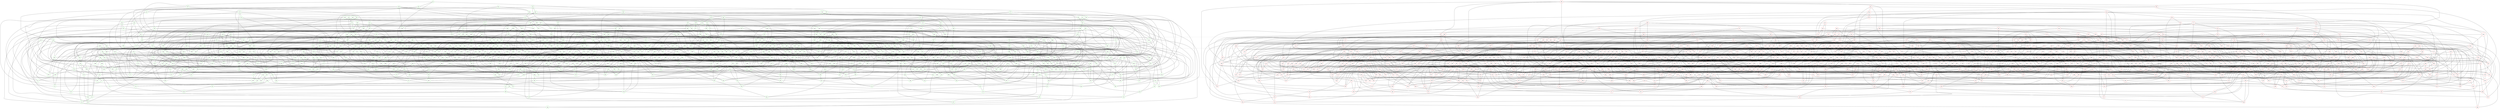 strict graph {
	ctq [color=green, shape=circle]
	ctq--hnk
	ctq--zbt
	ctq--lpm
	ctq--txv
	hnk [color=green, shape=circle]
	hnk--ctq
	hnk--fcp
	hnk--jxx
	hnk--nmm
	zbt [color=green, shape=circle]
	zbt--ctq
	zbt--qns
	zbt--nrk
	zbt--snf
	zbt--gmp
	lpm [color=green, shape=circle]
	lpm--ctq
	lpm--jcs
	lpm--rnm
	lpm--vnn
	lpm--ndp
	txv [color=green, shape=circle]
	txv--ctq
	txv--nlr
	txv--pzx
	txv--pnz
	qhv [color=red, shape=circle]
	qhv--ztp
	qhv--nmc
	qhv--ctg
	qhv--cfm
	ztp [color=red, shape=circle]
	ztp--qhv
	ztp--plk
	ztp--kvc
	ztp--kph
	nmc [color=red, shape=circle]
	nmc--qhv
	nmc--ghm
	nmc--jtv
	nmc--dhm
	ctg [color=red, shape=circle]
	ctg--qhv
	ctg--tnr
	ctg--kht
	ctg--cqd
	ctg--dfp
	cfm [color=red, shape=circle]
	cfm--qhv
	cfm--xhf
	cfm--xrm
	cfm--gkb
	flc [color=green, shape=circle]
	flc--mxp
	flc--zmp
	flc--qcn
	flc--kbx
	mxp [color=green, shape=circle]
	mxp--flc
	mxp--fpp
	mxp--kxv
	mxp--tzk
	mxp--sgf
	fds [color=green, shape=circle]
	fds--fjd
	fds--nqr
	fds--qph
	fds--hsx
	fjd [color=green, shape=circle]
	fjd--fds
	fjd--vrq
	fjd--txn
	fjd--fxs
	nqr [color=green, shape=circle]
	nqr--fds
	nqr--cnb
	nqr--rxt
	nqr--zlz
	crt [color=red, shape=circle]
	crt--njh
	crt--jph
	crt--rzr
	crt--zxj
	njh [color=red, shape=circle]
	njh--crt
	njh--dhm
	njh--rjp
	njh--tdj
	njh--qzf
	jph [color=red, shape=circle]
	jph--crt
	jph--sgt
	jph--grf
	jph--mrg
	tzv [color=green, shape=circle]
	tzv--lvv
	tzv--xnp
	tzv--bmm
	tzv--fhk
	lvv [color=green, shape=circle]
	lvv--tzv
	lvv--vmg
	lvv--gfl
	lvv--qkd
	bmx [color=red, shape=circle]
	bmx--tjz
	bmx--jst
	bmx--tns
	bmx--jmd
	bmx--mqb
	bmx--kfj
	bmx--zlv [style="dotted"]
	tjz [color=red, shape=circle]
	tjz--bmx
	tjz--qgs
	tjz--hqs
	tjz--ggv
	tjz--lkf
	jst [color=red, shape=circle]
	jst--bmx
	jst--dxq
	jst--qzr
	jst--kfd
	jst--fbt
	tns [color=red, shape=circle]
	tns--bmx
	tns--mhc
	tns--qps
	tns--bdb
	jmd [color=red, shape=circle]
	jmd--bmx
	jmd--lph
	jmd--vnd
	jmd--jhg
	mqb [color=red, shape=circle]
	mqb--bmx
	mqb--mxz
	mqb--lbf
	mqb--lrq
	kfj [color=red, shape=circle]
	kfj--bmx
	kfj--rxp
	kfj--dsd
	kfj--pbg
	slm [color=green, shape=circle]
	slm--fkf
	slm--dtz
	slm--chl
	slm--nxr
	fkf [color=green, shape=circle]
	fkf--slm
	fkf--gqr
	fkf--sqb
	fkf--fml
	dtz [color=green, shape=circle]
	dtz--slm
	dtz--jmg
	dtz--hts
	dtz--mjs
	chl [color=green, shape=circle]
	chl--slm
	chl--ldf
	chl--lvt
	chl--dhb
	chl--xph
	nxr [color=green, shape=circle]
	nxr--slm
	nxr--lxg
	nxr--vxg
	nxr--fmm
	kkt [color=red, shape=circle]
	kkt--qdl
	kkt--qcq
	kkt--tpt
	kkt--jrf
	qdl [color=red, shape=circle]
	qdl--kkt
	qdl--ntx
	qdl--fbd
	qdl--tps
	qdl--vss
	gpv [color=red, shape=circle]
	gpv--qpb
	gpv--clq
	gpv--frm
	gpv--gxd
	qpb [color=red, shape=circle]
	qpb--gpv
	qpb--xjg
	qpb--dbn
	qpb--phq
	qpb--rhd
	clq [color=red, shape=circle]
	clq--gpv
	clq--mbh
	clq--slx
	clq--knt
	gxf [color=red, shape=circle]
	gxf--zrf
	gxf--tzp
	gxf--ftk
	gxf--ftq
	zrf [color=red, shape=circle]
	zrf--gxf
	zrf--ftq
	zrf--xbc
	zrf--qlg
	rsz [color=red, shape=circle]
	rsz--clr
	rsz--gml
	rsz--vrk
	rsz--qzr
	clr [color=red, shape=circle]
	clr--rsz
	clr--hzz
	clr--fpj
	clr--lqj
	jqt [color=green, shape=circle]
	jqt--msg
	jqt--tdp
	jqt--lnv
	jqt--lzt
	msg [color=green, shape=circle]
	msg--jqt
	msg--ghz
	msg--vgl
	msg--pgg
	msg--tkb
	tdp [color=green, shape=circle]
	tdp--jqt
	tdp--krk
	tdp--jrx
	tdp--zhx
	lnv [color=green, shape=circle]
	lnv--jqt
	lnv--cvk
	lnv--bgd
	lnv--plv
	lzt [color=green, shape=circle]
	lzt--jqt
	lzt--cln
	lzt--xqt
	lzt--xxq
	dkb [color=red, shape=circle]
	dkb--fbr
	dkb--fdx
	dkb--ljl
	dkb--pnf
	dkb--cqd
	dkb--mzq
	dkb--lhz
	fbr [color=red, shape=circle]
	fbr--dkb
	fbr--nvf
	fbr--zvx
	fbr--zpg
	fdx [color=red, shape=circle]
	fdx--dkb
	fdx--scf
	fdx--hbq
	fdx--hfd
	ljl [color=red, shape=circle]
	ljl--dkb
	ljl--qtj
	ljl--dmb
	ljl--hsr
	gfp [color=red, shape=circle]
	gfp--ljp
	gfp--dtg
	gfp--zdx
	gfp--hqc
	ljp [color=red, shape=circle]
	ljp--gfp
	ljp--hxb
	ljp--qgv
	ljp--zxr
	dtg [color=red, shape=circle]
	dtg--gfp
	dtg--kqj
	dtg--ltl
	dtg--mqd
	sdh [color=red, shape=circle]
	sdh--tjn
	sdh--vkd
	sdh--mxz
	sdh--gqv
	sdh--hqc
	sdh--bqq
	tjn [color=red, shape=circle]
	tjn--sdh
	tjn--gls
	tjn--njf
	tjn--xhp
	mtc [color=red, shape=circle]
	mtc--dxc
	mtc--rqp
	mtc--gsv
	mtc--pbg
	dxc [color=red, shape=circle]
	dxc--mtc
	dxc--lrq
	dxc--mtf
	dxc--xrz
	dxc--bqq
	dxc--rlr
	rqp [color=red, shape=circle]
	rqp--mtc
	rqp--sdj
	rqp--rlq
	rqp--vqx
	ccd [color=green, shape=circle]
	ccd--tkb
	ccd--pdt
	ccd--gms
	ccd--fql
	tkb [color=green, shape=circle]
	tkb--ccd
	tkb--tbz
	tkb--vrt
	tkb--msg
	tkb--fcp
	hdx [color=red, shape=circle]
	hdx--pqs
	hdx--znd
	hdx--tkg
	hdx--rkp
	pqs [color=red, shape=circle]
	pqs--hdx
	pqs--kkg
	pqs--qzx
	pqs--xhg
	pqs--mvc
	ntd [color=green, shape=circle]
	ntd--spb
	ntd--zjs
	ntd--vkb
	ntd--nrq
	spb [color=green, shape=circle]
	spb--ntd
	spb--bxx
	spb--qfs
	spb--drp
	spb--vlp
	zjs [color=green, shape=circle]
	zjs--ntd
	zjs--ccj
	zjs--mph
	zjs--css
	zjs--zrn
	vkb [color=green, shape=circle]
	vkb--ntd
	vkb--lvn
	vkb--vkr
	vkb--php
	vkb--hbj
	vkb--jrp
	hjl [color=red, shape=circle]
	hjl--cbb
	hjl--gxd
	hjl--vpp
	hjl--mzq
	cbb [color=red, shape=circle]
	cbb--hjl
	cbb--sph
	cbb--lfc
	cbb--zkc
	gxd [color=red, shape=circle]
	gxd--hjl
	gxd--gpv
	gxd--qcm
	gxd--ftx
	vpp [color=red, shape=circle]
	vpp--hjl
	vpp--mdl
	vpp--pvr
	vpp--mrg
	ktt [color=green, shape=circle]
	ktt--jdn
	ktt--mdh
	ktt--fhl
	ktt--cdb
	jdn [color=green, shape=circle]
	jdn--ktt
	jdn--kpv
	jdn--jbx
	jdn--dxv
	hkf [color=green, shape=circle]
	hkf--vmm
	hkf--ngr
	hkf--fjp
	hkf--nrz
	vmm [color=green, shape=circle]
	vmm--hkf
	vmm--pgz
	vmm--xcm
	vmm--jgj
	vmm--pqj
	nlh [color=red, shape=circle]
	nlh--lbs
	nlh--kvb
	nlh--ggv
	nlh--rrk
	lbs [color=red, shape=circle]
	lbs--nlh
	lbs--khz
	lbs--phq
	lbs--rch
	lbs--ppq
	lbs--lkf
	lbs--rgc
	lbs--slx
	tjr [color=green, shape=circle]
	tjr--npd
	tjr--ppc
	tjr--jxp
	tjr--ldr
	npd [color=green, shape=circle]
	npd--tjr
	npd--ngc
	npd--dpf
	npd--jqg
	ppc [color=green, shape=circle]
	ppc--tjr
	ppc--mmf
	ppc--kft
	ppc--jsm
	ppc--csg
	jxp [color=green, shape=circle]
	jxp--tjr
	jxp--ldf
	jxp--shg
	jxp--knc
	jxp--ptv
	jxp--mpr
	jxp--gvj
	ldr [color=green, shape=circle]
	ldr--tjr
	ldr--plr
	ldr--fpt
	ldr--nzd
	nfk [color=red, shape=circle]
	nfk--pxg
	nfk--njf
	nfk--cht
	nfk--rqd
	pxg [color=red, shape=circle]
	pxg--nfk
	pxg--kgl
	pxg--xdq
	pxg--jtx
	njf [color=red, shape=circle]
	njf--nfk
	njf--szx
	njf--mns
	njf--tjn
	cht [color=red, shape=circle]
	cht--nfk
	cht--llt
	cht--jqz
	cht--xtt
	gzl [color=green, shape=circle]
	gzl--kfs
	gzl--frg
	gzl--hdq
	gzl--fxs
	kfs [color=green, shape=circle]
	kfs--gzl
	kfs--cxx
	kfs--bqc
	kfs--pbx
	nvm [color=green, shape=circle]
	nvm--bmv
	nvm--jgh
	nvm--vjt
	nvm--plh
	bmv [color=green, shape=circle]
	bmv--nvm
	bmv--xgf
	bmv--hlk
	bmv--rgs
	bmv--rjj
	jgh [color=green, shape=circle]
	jgh--nvm
	jgh--dct
	jgh--trb
	jgh--ngc
	jgh--tld
	vjt [color=green, shape=circle]
	vjt--nvm
	vjt--kgf
	vjt--gqr
	vjt--gxs
	ffd [color=red, shape=circle]
	ffd--sdn
	ffd--kht
	ffd--lnk
	ffd--bhz
	ffd--bcl
	sdn [color=red, shape=circle]
	sdn--ffd
	sdn--cmk
	sdn--tst
	sdn--mpf
	sdn--dfp
	kht [color=red, shape=circle]
	kht--ffd
	kht--lph
	kht--ctg
	kht--lkf
	rjc [color=green, shape=circle]
	rjc--bjd
	rjc--fql
	rjc--lbn
	rjc--skk
	rjc--hlj
	bjd [color=green, shape=circle]
	bjd--rjc
	bjd--jnb
	bjd--hlt
	bjd--cqk
	fql [color=green, shape=circle]
	fql--rjc
	fql--cvh
	fql--bbr
	fql--kbx
	fql--ccd
	fql--kcs
	lbn [color=green, shape=circle]
	lbn--rjc
	lbn--fsk
	lbn--cpz
	lbn--mlz
	lbn--xkd
	skk [color=green, shape=circle]
	skk--rjc
	skk--xgx
	skk--hxt
	skk--gqd
	skk--cls
	kgn [color=green, shape=circle]
	kgn--drp
	kgn--hmx
	kgn--pqb
	kgn--cfc
	drp [color=green, shape=circle]
	drp--kgn
	drp--nmr
	drp--dkc
	drp--spb
	drp--ksf
	drp--mqj
	hmx [color=green, shape=circle]
	hmx--kgn
	hmx--blx
	hmx--xsg
	hmx--pld
	hmx--gzx
	qlj [color=red, shape=circle]
	qlj--cqn
	qlj--vfx
	qlj--cth
	qlj--kmd
	qlj--lhn
	qlj--fpq
	qlj--kvc
	qlj--smm
	qlj--lhf
	cqn [color=red, shape=circle]
	cqn--qlj
	cqn--kjr
	cqn--dsr
	cqn--qpg
	vfx [color=red, shape=circle]
	vfx--qlj
	vfx--hqs
	vfx--mrq
	vfx--qdp
	cth [color=red, shape=circle]
	cth--qlj
	cth--gzb
	cth--jrs
	cth--mlt
	kmd [color=red, shape=circle]
	kmd--qlj
	kmd--nhz
	kmd--pds
	kmd--kkg
	lhn [color=red, shape=circle]
	lhn--qlj
	lhn--qzx
	lhn--lcf
	lhn--rjl
	fpq [color=red, shape=circle]
	fpq--qlj
	fpq--gsv
	fpq--kgl
	fpq--jts
	kvc [color=red, shape=circle]
	kvc--qlj
	kvc--ztp
	kvc--sxc
	kvc--mrg
	smm [color=red, shape=circle]
	smm--qlj
	smm--dmg
	smm--kzg
	smm--rxj
	lhf [color=red, shape=circle]
	lhf--qlj
	lhf--dvs
	lhf--rlq
	lhf--grd
	lhf--gfv
	zcx [color=green, shape=circle]
	zcx--qrv
	zcx--xdv
	zcx--thr
	zcx--hdt
	qrv [color=green, shape=circle]
	qrv--zcx
	qrv--pxp
	qrv--spc
	qrv--tvf
	qrv--nbh
	xdv [color=green, shape=circle]
	xdv--zcx
	xdv--hgc
	xdv--fqk
	xdv--grg
	thr [color=green, shape=circle]
	thr--zcx
	thr--gqr
	thr--csl
	thr--vpm
	thr--fjp
	thr--rpb
	hpb [color=green, shape=circle]
	hpb--lhg
	hpb--nbv
	hpb--ftm
	hpb--tcr
	lhg [color=green, shape=circle]
	lhg--hpb
	lhg--chh
	lhg--gxk
	lhg--mjh
	nbv [color=green, shape=circle]
	nbv--hpb
	nbv--nrq
	nbv--fhl
	nbv--htm
	nbv--jjk
	nbv--bsx
	nbv--mlz
	ftm [color=green, shape=circle]
	ftm--hpb
	ftm--dhc
	ftm--xzb
	ftm--nbp
	ftm--hnr
	tcr [color=green, shape=circle]
	tcr--hpb
	tcr--bvc
	tcr--mkr
	tcr--gms
	tcr--qsf
	tcr--ncp
	kxk [color=green, shape=circle]
	kxk--gcl
	kxk--dvk
	kxk--kgx
	kxk--rfz
	kxk--zsz
	kxk--bzm
	kxk--zfn
	gcl [color=green, shape=circle]
	gcl--kxk
	gcl--gqd
	gcl--grq
	gcl--mhd
	dvk [color=green, shape=circle]
	dvk--kxk
	dvk--vkf
	dvk--dzk
	dvk--rst
	dvk--fqv
	kgx [color=green, shape=circle]
	kgx--kxk
	kgx--mmz
	kgx--vmx
	kgx--hjb
	rfz [color=green, shape=circle]
	rfz--kxk
	rfz--bsq
	rfz--ccz
	rfz--jcg
	zsz [color=green, shape=circle]
	zsz--kxk
	zsz--lld
	zsz--ccn
	zsz--nrz
	fnv [color=red, shape=circle]
	fnv--hbq
	fnv--tnq
	fnv--fdp
	fnv--hhf
	hbq [color=red, shape=circle]
	hbq--fnv
	hbq--fhx
	hbq--ndf
	hbq--xqb
	hbq--fdx
	tnq [color=red, shape=circle]
	tnq--fnv
	tnq--kjr
	tnq--vqr
	tnq--ctz
	fdp [color=red, shape=circle]
	fdp--fnv
	fdp--hxb
	fdp--gjz
	fdp--xpl
	fdp--pck
	fdp--bbt
	fdp--vss
	fls [color=red, shape=circle]
	fls--ntk
	fls--fmv
	fls--rxx
	fls--kpq
	ntk [color=red, shape=circle]
	ntk--fls
	ntk--cfg
	ntk--tks
	ntk--srq
	fmv [color=red, shape=circle]
	fmv--fls
	fmv--bnj
	fmv--xxl
	fmv--rbd
	rxx [color=red, shape=circle]
	rxx--fls
	rxx--qcm
	rxx--lnl
	rxx--dbm
	kpq [color=red, shape=circle]
	kpq--fls
	kpq--kqg
	kpq--bvp
	kpq--sjt
	lnk [color=red, shape=circle]
	lnk--dqv
	lnk--cqq
	lnk--ffd
	lnk--pgq
	lnk--hbv
	dqv [color=red, shape=circle]
	dqv--lnk
	dqv--lmz
	dqv--chs
	dqv--xqb
	cqq [color=red, shape=circle]
	cqq--lnk
	cqq--cfg
	cqq--lsk
	cqq--jjx
	cqq--nkd
	pgq [color=red, shape=circle]
	pgq--lnk
	pgq--vvm
	pgq--lhz
	pgq--xxx
	pgq--pjv
	hbv [color=red, shape=circle]
	hbv--lnk
	hbv--skd
	hbv--szx
	hbv--dtf
	hbv--gxv
	hbv--pcs
	kpf [color=green, shape=circle]
	kpf--llk
	kpf--qhs
	kpf--zxd
	kpf--lcj
	llk [color=green, shape=circle]
	llk--kpf
	llk--xnp
	llk--zll
	llk--jrr
	qhs [color=green, shape=circle]
	qhs--kpf
	qhs--fzt
	qhs--kdv
	qhs--kps
	zxd [color=green, shape=circle]
	zxd--kpf
	zxd--nrk
	zxd--vqn
	zxd--ndn
	zxd--qsf
	lcj [color=green, shape=circle]
	lcj--kpf
	lcj--lhx
	lcj--ppz
	lcj--mjn
	lcj--mjx
	bld [color=green, shape=circle]
	bld--nxd
	bld--zbv
	bld--dlg
	bld--qts
	nxd [color=green, shape=circle]
	nxd--bld
	nxd--mcq
	nxd--pdr
	nxd--nrp
	nxd--gcb
	zbv [color=green, shape=circle]
	zbv--bld
	zbv--plr
	zbv--blx
	zbv--gzx
	zbv--mls
	dlg [color=green, shape=circle]
	dlg--bld
	dlg--jnb
	dlg--qnd
	dlg--fjc
	dlg--tsp
	qts [color=green, shape=circle]
	qts--bld
	qts--mjr
	qts--jmg
	qts--srb
	thg [color=green, shape=circle]
	thg--psz
	thg--nzd
	thg--fpt
	thg--pjr
	psz [color=green, shape=circle]
	psz--thg
	psz--rcj
	psz--sdb
	psz--rpg
	nzd [color=green, shape=circle]
	nzd--thg
	nzd--jcs
	nzd--ldr
	nzd--pgm
	fpt [color=green, shape=circle]
	fpt--thg
	fpt--ldr
	fpt--gbj
	fpt--mmx
	fpt--lsp
	mzp [color=green, shape=circle]
	mzp--hzk
	mzp--csp
	mzp--jxg
	mzp--hrg
	hzk [color=green, shape=circle]
	hzk--mzp
	hzk--gff
	hzk--hbj
	hzk--rcm
	csp [color=green, shape=circle]
	csp--mzp
	csp--msc
	csp--szc
	csp--tsp
	jxg [color=green, shape=circle]
	jxg--mzp
	jxg--jnd
	jxg--dqn
	jxg--stp
	hrg [color=green, shape=circle]
	hrg--mzp
	hrg--flb
	hrg--csl
	hrg--zfx
	lqk [color=green, shape=circle]
	lqk--cpv
	lqk--kdv
	lqk--gff
	lqk--mkt
	cpv [color=green, shape=circle]
	cpv--lqk
	cpv--xgx
	cpv--bmq
	cpv--tlr
	cpv--ctp
	kdv [color=green, shape=circle]
	kdv--lqk
	kdv--jbx
	kdv--qhs
	kdv--zcm
	slb [color=red, shape=circle]
	slb--chj
	slb--chm
	slb--rpk
	slb--fgn
	chj [color=red, shape=circle]
	chj--slb
	chj--cxz
	chj--rfq
	chj--jjf
	chj--fkt
	chj--nnf
	chm [color=red, shape=circle]
	chm--slb
	chm--shj
	chm--sbt
	chm--vvm
	rpk [color=red, shape=circle]
	rpk--slb
	rpk--cpp
	rpk--zrj
	rpk--zkc
	rpk--zdg
	gxq [color=green, shape=circle]
	gxq--kvn
	gxq--mhz
	gxq--grq
	gxq--jqc
	kvn [color=green, shape=circle]
	kvn--gxq
	kvn--pql
	kvn--lpd
	kvn--tsm
	mhz [color=green, shape=circle]
	mhz--gxq
	mhz--cxx
	mhz--gnk
	mhz--xvn
	grq [color=green, shape=circle]
	grq--gxq
	grq--gqd
	grq--pzx
	grq--gcl
	zmk [color=green, shape=circle]
	zmk--krs
	zmk--kss
	zmk--fdk
	zmk--dxv
	krs [color=green, shape=circle]
	krs--zmk
	krs--mdd
	krs--bzm
	krs--zlq
	krs--pnn
	krs--dvq
	krs--slk
	rcf [color=green, shape=circle]
	rcf--srd
	rcf--fnn
	rcf--xpg
	rcf--jcg
	srd [color=green, shape=circle]
	srd--rcf
	srd--hvf
	srd--kps
	srd--kbj
	fnn [color=green, shape=circle]
	fnn--rcf
	fnn--zlv
	fnn--nqb
	fnn--tsp
	xpg [color=green, shape=circle]
	xpg--rcf
	xpg--xjb
	xpg--blp
	xpg--jrn
	jcg [color=green, shape=circle]
	jcg--rcf
	jcg--ghz
	jcg--rfz
	jcg--pgg
	rff [color=green, shape=circle]
	rff--zqp
	rff--qrh
	rff--ndn
	rff--gkh
	zqp [color=green, shape=circle]
	zqp--rff
	zqp--knc
	zqp--jnd
	zqp--stf
	zqp--gbr
	zqp--vtl
	cmk [color=red, shape=circle]
	cmk--khb
	cmk--btp
	cmk--sdn
	cmk--xtc
	khb [color=red, shape=circle]
	khb--cmk
	khb--mxl
	khb--rkp
	khb--nkq
	btp [color=red, shape=circle]
	btp--cmk
	btp--mdk
	btp--klh
	btp--ggz
	sxc [color=red, shape=circle]
	sxc--kgg
	sxc--khz
	sxc--xmj
	sxc--kvc
	kgg [color=red, shape=circle]
	kgg--sxc
	kgg--rxp
	kgg--kbq
	kgg--bvp
	kvb [color=red, shape=circle]
	kvb--fbt
	kvb--bhp
	kvb--vvx
	kvb--nlh
	fbt [color=red, shape=circle]
	fbt--kvb
	fbt--sph
	fbt--blf
	fbt--jst
	bhp [color=red, shape=circle]
	bhp--kvb
	bhp--thz
	bhp--vnx
	bhp--mxs
	vvx [color=red, shape=circle]
	vvx--kvb
	vvx--xrd
	vvx--zlg
	vvx--cfs
	vgn [color=red, shape=circle]
	vgn--bkk
	vgn--qps
	vgn--lpp
	vgn--xdh
	bkk [color=red, shape=circle]
	bkk--vgn
	bkk--blh
	bkk--rfm
	bkk--gzv
	qps [color=red, shape=circle]
	qps--vgn
	qps--fbs
	qps--hgd
	qps--tns
	lpp [color=red, shape=circle]
	lpp--vgn
	lpp--xqv
	lpp--rzr
	lpp--gsv
	lpp--dxx
	rxp [color=red, shape=circle]
	rxp--dmp
	rxp--kgg
	rxp--kfj
	rxp--ccx
	dmp [color=red, shape=circle]
	dmp--rxp
	dmp--hcb
	dmp--dxx
	dmp--bhr
	mmv [color=green, shape=circle]
	mmv--gqd
	mmv--lnh
	mmv--pqj
	mmv--tkn
	gqd [color=green, shape=circle]
	gqd--mmv
	gqd--grq
	gqd--gcl
	gqd--skk
	lnh [color=green, shape=circle]
	lnh--mmv
	lnh--snm
	lnh--vqn
	lnh--dqt
	pqj [color=green, shape=circle]
	pqj--mmv
	pqj--dsb
	pqj--vmm
	pqj--bsq
	tkn [color=green, shape=circle]
	tkn--mmv
	tkn--mpd
	tkn--bpv
	tkn--clf
	qcq [color=red, shape=circle]
	qcq--kkt
	qcq--qgs
	qcq--kxt
	qcq--rcb
	nlr [color=green, shape=circle]
	nlr--pkq
	nlr--txv
	nlr--mft
	nlr--zlf
	pkq [color=green, shape=circle]
	pkq--nlr
	pkq--qsg
	pkq--mcq
	pkq--scs
	mmf [color=green, shape=circle]
	mmf--pnn
	mmf--ppc
	mmf--bxx
	mmf--cnj
	mmf--shg
	mmf--zzr
	pnn [color=green, shape=circle]
	pnn--mmf
	pnn--rtj
	pnn--krs
	pnn--bjb
	bxv [color=red, shape=circle]
	bxv--pjv
	bxv--fht
	bxv--hnm
	bxv--znd
	pjv [color=red, shape=circle]
	pjv--bxv
	pjv--xfk
	pjv--mpm
	pjv--kgl
	pjv--lnq
	pjv--cvs
	pjv--pgq
	fht [color=red, shape=circle]
	fht--bxv
	fht--zdg
	fht--fnj
	fht--ghq
	fht--rgn
	hnm [color=red, shape=circle]
	hnm--bxv
	hnm--sql
	hnm--snv
	hnm--cbq
	rjl [color=red, shape=circle]
	rjl--xpl
	rjl--zjx
	rjl--dfp
	rjl--lhn
	xpl [color=red, shape=circle]
	xpl--rjl
	xpl--fdp
	xpl--fzm
	xpl--nrv
	lld [color=green, shape=circle]
	lld--zsz
	lld--hvf
	lld--ptp
	lld--plh
	lld--qkd
	jcs [color=green, shape=circle]
	jcs--jsn
	jcs--nzd
	jcs--fml
	jcs--lpm
	jcs--hlj
	jcs--qnd
	jcs--mjs
	jsn [color=green, shape=circle]
	jsn--jcs
	jsn--gnl
	jsn--kzc
	jsn--jvt
	fml [color=green, shape=circle]
	fml--jcs
	fml--mvg
	fml--htq
	fml--fkf
	fml--xpt
	rfj [color=red, shape=circle]
	rfj--csq
	rfj--rrg
	rfj--htx
	rfj--pcs
	csq [color=red, shape=circle]
	csq--rfj
	csq--bxk
	csq--pbr
	csq--nvz
	brt [color=red, shape=circle]
	brt--fgj
	brt--qkt
	brt--ggt
	brt--sfd
	fgj [color=red, shape=circle]
	fgj--brt
	fgj--qvc
	fgj--hlm
	fgj--cpf
	fgj--cnl
	cfg [color=red, shape=circle]
	cfg--cqq
	cfg--ntk
	cfg--jlr
	cfg--frc
	cfg--bzc
	jlr [color=red, shape=circle]
	jlr--cfg
	jlr--zmx
	jlr--scf
	jlr--zsq
	frc [color=red, shape=circle]
	frc--cfg
	frc--xqh
	frc--zfz
	frc--qkt
	gml [color=red, shape=circle]
	gml--mpm
	gml--rsz
	gml--ndq
	gml--xsl
	mpm [color=red, shape=circle]
	mpm--gml
	mpm--plt
	mpm--pjv
	mpm--fkc
	mpm--rvl
	mpm--lzr
	ndq [color=red, shape=circle]
	ndq--gml
	ndq--cnl
	ndq--mbk
	ndq--njn
	xsl [color=red, shape=circle]
	xsl--gml
	xsl--mqd
	xsl--tpb [style="dotted"]
	xsl--xhg
	bmh [color=green, shape=circle]
	bmh--blx
	bmh--lkl
	bmh--sds
	bmh--qph
	bmh--bvc
	blx [color=green, shape=circle]
	blx--bmh
	blx--zbv
	blx--hmx
	blx--zlq
	lkl [color=green, shape=circle]
	lkl--bmh
	lkl--qbs
	lkl--hzp
	lkl--thd
	lkl--rzk
	sds [color=green, shape=circle]
	sds--bmh
	sds--hvf
	sds--jfd
	sds--rkr
	sds--zpq
	qph [color=green, shape=circle]
	qph--bmh
	qph--jft
	qph--ktb
	qph--fds
	qph--qnh
	qph--brp
	bvc [color=green, shape=circle]
	bvc--bmh
	bvc--tcr
	bvc--bfl
	bvc--ncp
	fhx [color=red, shape=circle]
	fhx--tmk
	fhx--vrk
	fhx--hbq
	fhx--zff
	fhx--gxv
	tmk [color=red, shape=circle]
	tmk--fhx
	tmk--vpk
	tmk--pkl
	tmk--krj
	vrk [color=red, shape=circle]
	vrk--fhx
	vrk--rsz
	vrk--zsb
	vrk--hcc
	zff [color=red, shape=circle]
	zff--fhx
	zff--zjx
	zff--bch
	zff--svv
	zff--zts
	zff--hkn
	zff--jhg
	hhf [color=red, shape=circle]
	hhf--mzb
	hhf--fnv
	hhf--fcn
	hhf--rmz
	hhf--jhq
	mzb [color=red, shape=circle]
	mzb--hhf
	mzb--fqs
	mzb--pck
	mzb--hdm
	fcn [color=red, shape=circle]
	fcn--hhf
	fcn--qzb
	fcn--mbh
	fcn--czb
	pgz [color=green, shape=circle]
	pgz--xbl
	pgz--dkc
	pgz--spj
	pgz--vmm
	pgz--vft
	xbl [color=green, shape=circle]
	xbl--pgz
	xbl--gtg
	xbl--zpf
	xbl--mtb
	dkc [color=green, shape=circle]
	dkc--pgz
	dkc--ccs
	dkc--drp
	dkc--tnf
	spj [color=green, shape=circle]
	spj--pgz
	spj--xgm
	spj--hjq
	spj--srp
	spj--jnd
	vft [color=green, shape=circle]
	vft--pgz
	vft--mjr
	vft--xgf
	vft--dnz
	mdd [color=green, shape=circle]
	mdd--srp
	mdd--krs
	mdd--kft
	mdd--qsg
	mdd--qzg
	mdd--gts
	srp [color=green, shape=circle]
	srp--mdd
	srp--btg
	srp--pld
	srp--spj
	kft [color=green, shape=circle]
	kft--mdd
	kft--bfc
	kft--ppc
	kft--xdr
	kft--mfz
	kft--xkd
	kft--xxz
	qsg [color=green, shape=circle]
	qsg--mdd
	qsg--scl
	qsg--pkq
	qsg--tvq
	qbg [color=red, shape=circle]
	qbg--pkj
	qbg--sph
	qbg--pjb
	qbg--mlt
	pkj [color=red, shape=circle]
	pkj--qbg
	pkj--qgs
	pkj--ftg
	pkj--xzr
	sph [color=red, shape=circle]
	sph--qbg
	sph--cbb
	sph--fbt
	sph--ctm
	sph--qmq
	mgv [color=red, shape=circle]
	mgv--dxq
	mgv--kgl
	mgv--zcn
	mgv--xtt
	dxq [color=red, shape=circle]
	dxq--mgv
	dxq--qkt
	dxq--jst
	dxq--bch
	dxq--llx
	kgl [color=red, shape=circle]
	kgl--mgv
	kgl--pxg
	kgl--fpq
	kgl--pjv
	jhj [color=green, shape=circle]
	jhj--rpb
	jhj--lhq
	jhj--lrp
	jhj--hsx
	rpb [color=green, shape=circle]
	rpb--jhj
	rpb--mbb
	rpb--thr
	rpb--cxn
	lhq [color=green, shape=circle]
	lhq--jhj
	lhq--pnz
	lhq--ktb
	lhq--brp
	lhq--mgm
	lph [color=red, shape=circle]
	lph--kht
	lph--zpn
	lph--jmd
	lph--bjm
	frm [color=red, shape=circle]
	frm--klh
	frm--gpv
	frm--rvl
	frm--ndf
	frm--vpk
	klh [color=red, shape=circle]
	klh--frm
	klh--lfn
	klh--btp
	klh--qzl
	rvl [color=red, shape=circle]
	rvl--frm
	rvl--xbm
	rvl--zqr
	rvl--nqs
	rvl--grd
	rvl--mpm
	sqx [color=red, shape=circle]
	sqx--prm
	sqx--tnr
	sqx--tjt
	sqx--njn
	prm [color=red, shape=circle]
	prm--sqx
	prm--sbt
	prm--plc
	prm--mjm
	tnr [color=red, shape=circle]
	tnr--sqx
	tnr--ctg
	tnr--svs
	tnr--xhx
	tjt [color=red, shape=circle]
	tjt--sqx
	tjt--pkk
	tjt--cld
	tjt--pdb
	rbh [color=green, shape=circle]
	rbh--nrp
	rbh--ggl
	rbh--vls
	rbh--xqt
	nrp [color=green, shape=circle]
	nrp--rbh
	nrp--bzb
	nrp--nxd
	nrp--nvs
	nrp--rpg
	ggl [color=green, shape=circle]
	ggl--rbh
	ggl--tvq
	ggl--ndd
	ggl--tvn
	vls [color=green, shape=circle]
	vls--rbh
	vls--xgg
	vls--zzp
	vls--xbs
	xqt [color=green, shape=circle]
	xqt--rbh
	xqt--lzt
	xqt--kgt
	xqt--zlb
	xqt--fjp
	xqt--tkx
	mmj [color=red, shape=circle]
	mmj--xlb
	mmj--mlh
	mmj--lrr
	mmj--vgj
	xlb [color=red, shape=circle]
	xlb--mmj
	xlb--vkd
	xlb--rvj
	xlb--rdh
	xlb--knf
	lvn [color=green, shape=circle]
	lvn--vkb
	lvn--nnd
	lvn--gts
	lvn--vtc
	dfj [color=green, shape=circle]
	dfj--lbb
	dfj--sbs
	dfj--xjd
	dfj--zvn
	lbb [color=green, shape=circle]
	lbb--dfj
	lbb--phs
	lbb--hbk
	lbb--ktd
	sbs [color=green, shape=circle]
	sbs--dfj
	sbs--rgs
	sbs--vkf
	sbs--jqg
	xjd [color=green, shape=circle]
	xjd--dfj
	xjd--xvp
	xjd--dhk
	xjd--jbr
	mlh [color=red, shape=circle]
	mlh--mmj
	mlh--lht
	mlh--ptl
	mlh--kzn
	mlh--kzg
	mlh--jgv
	lht [color=red, shape=circle]
	lht--mlh
	lht--ntx
	lht--zcn
	lht--qgx
	ptl [color=red, shape=circle]
	ptl--mlh
	ptl--zmx
	ptl--cnk
	ptl--fpl
	ptl--bpq
	kzn [color=red, shape=circle]
	kzn--mlh
	kzn--zxr
	kzn--fsj
	kzn--dxx
	kzg [color=red, shape=circle]
	kzg--mlh
	kzg--mlp
	kzg--smm
	kzg--jgx
	jgv [color=red, shape=circle]
	jgv--mlh
	jgv--mrf
	jgv--ngz
	jgv--llt
	qgs [color=red, shape=circle]
	qgs--pkj
	qgs--tjz
	qgs--qcq
	qgs--fdt
	gnl [color=green, shape=circle]
	gnl--jsn
	gnl--pcq
	gnl--bpv
	gnl--fqv
	kzc [color=green, shape=circle]
	kzc--jsn
	kzc--csg
	kzc--bxc
	kzc--mll
	jvt [color=green, shape=circle]
	jvt--jsn
	jvt--sdb
	jvt--mnz
	jvt--gkr
	zjx [color=red, shape=circle]
	zjx--zff
	zjx--jsl
	zjx--kxt
	zjx--rjl
	zjx--lzk
	jsl [color=red, shape=circle]
	jsl--zjx
	jsl--nkd
	jsl--mpq
	jsl--fbd
	kxt [color=red, shape=circle]
	kxt--zjx
	kxt--njn
	kxt--ntm
	kxt--qcq
	kxt--mtm
	kfq [color=red, shape=circle]
	kfq--qkl
	kfq--dvs
	kfq--nhk
	kfq--pvr
	qkl [color=red, shape=circle]
	qkl--kfq
	qkl--svv
	qkl--shh
	qkl--zfz
	dvs [color=red, shape=circle]
	dvs--kfq
	dvs--kbq
	dvs--lhf
	dvs--qzf
	nhk [color=red, shape=circle]
	nhk--kfq
	nhk--qzc
	nhk--xcx
	nhk--rvj
	tkp [color=red, shape=circle]
	tkp--klm
	tkp--slv
	tkp--vvf
	tkp--zxm
	tkp--khn
	tkp--hfs
	klm [color=red, shape=circle]
	klm--tkp
	klm--mbx
	klm--lnq
	klm--rhd
	vzv [color=red, shape=circle]
	vzv--jgx
	vzv--ngq
	vzv--lbd
	vzv--ttt
	vzv--lnl
	vzv--hps
	vzv--rlr
	jgx [color=red, shape=circle]
	jgx--vzv
	jgx--kzg
	jgx--vdr
	jgx--tks
	jgx--gvl
	jgx--hlm
	jgx--tqv
	ngq [color=red, shape=circle]
	ngq--vzv
	ngq--frl
	ngq--hgd
	ngq--mpj
	lbd [color=red, shape=circle]
	lbd--vzv
	lbd--thz
	lbd--lnq
	lbd--knf
	ttt [color=red, shape=circle]
	ttt--vzv
	ttt--fgh
	ttt--bfx
	ttt--thp
	ttt--fsg
	lnl [color=red, shape=circle]
	lnl--vzv
	lnl--qbd
	lnl--nlb
	lnl--rxx
	fbs [color=red, shape=circle]
	fbs--mpf
	fbs--fjj
	fbs--qps
	fbs--pbg
	mpf [color=red, shape=circle]
	mpf--fbs
	mpf--sdn
	mpf--ggp
	mpf--vdr
	mpf--nhd
	fjj [color=red, shape=circle]
	fjj--fbs
	fjj--qqh
	fjj--vvr
	fjj--vzc
	xzg [color=red, shape=circle]
	xzg--hnz
	xzg--rrn
	xzg--ffq
	xzg--xtc
	xzg--krj
	hnz [color=red, shape=circle]
	hnz--xzg
	hnz--fpz
	hnz--jrt
	hnz--fqs
	hnz--njx
	rrn [color=red, shape=circle]
	rrn--xzg
	rrn--pbg
	rrn--hzl
	rrn--bbc
	ffq [color=red, shape=circle]
	ffq--xzg
	ffq--jkk
	ffq--zcc
	ffq--ztg
	lfc [color=red, shape=circle]
	lfc--gjz
	lfc--cbb
	lfc--xsn
	lfc--qbr
	lfc--rpn
	gjz [color=red, shape=circle]
	gjz--lfc
	gjz--rxc
	gjz--fdp
	gjz--cnk
	qtj [color=red, shape=circle]
	qtj--mcs
	qtj--bbn
	qtj--mxs
	qtj--ljl
	mcs [color=red, shape=circle]
	mcs--qtj
	mcs--hlm
	mcs--vbg
	mcs--ggz
	bbn [color=red, shape=circle]
	bbn--qtj
	bbn--cnx
	bbn--jqz
	bbn--mzl
	mxs [color=red, shape=circle]
	mxs--qtj
	mxs--nqs
	mxs--qlm
	mxs--xfk
	mxs--pnf
	mxs--knr
	mxs--lmj
	mxs--bhp
	vnb [color=red, shape=circle]
	vnb--pkl
	vnb--svs
	vnb--lpz
	vnb--vqx
	pkl [color=red, shape=circle]
	pkl--vnb
	pkl--xhx
	pkl--tmk
	pkl--mjm
	svs [color=red, shape=circle]
	svs--vnb
	svs--vqr
	svs--xbm
	svs--xdq
	svs--tnr
	svs--bqr
	lpz [color=red, shape=circle]
	lpz--vnb
	lpz--bbj
	lpz--nrv
	lpz--ncs
	gsg [color=red, shape=circle]
	gsg--pcg
	gsg--sfd
	gsg--hfs
	gsg--vbg
	pcg [color=red, shape=circle]
	pcg--gsg
	pcg--tgs
	pcg--rqc
	pcg--jcc
	sfd [color=red, shape=circle]
	sfd--gsg
	sfd--brt
	sfd--qgx
	sfd--jts
	hfs [color=red, shape=circle]
	hfs--gsg
	hfs--qnl
	hfs--dcm
	hfs--ssf
	hfs--tkp
	vbg [color=red, shape=circle]
	vbg--gsg
	vbg--rjp
	vbg--vgz
	vbg--gqj
	vbg--mcs
	zdr [color=red, shape=circle]
	zdr--fkc
	zdr--zjp
	zdr--qlg
	zdr--njr
	fkc [color=red, shape=circle]
	fkc--zdr
	fkc--rlk
	fkc--khd
	fkc--ncs
	fkc--mpm
	zjp [color=red, shape=circle]
	zjp--zdr
	zjp--hcb
	zjp--grt
	zjp--gnj
	zjp--vcz
	zjp--qgv
	qlg [color=red, shape=circle]
	qlg--zdr
	qlg--zrf
	qlg--zpn
	qlg--cbz
	qlg--ngl
	cln [color=green, shape=circle]
	cln--lzt
	cln--xcz
	cln--ktd
	cln--dcf
	cln--jvk
	ccs [color=green, shape=circle]
	ccs--dkc
	ccs--ftl
	ccs--hjg
	ccs--hdq
	ccs--nxx
	kqg [color=red, shape=circle]
	kqg--kpq
	kqg--szl
	kqg--ghs
	kqg--mvv
	bvp [color=red, shape=circle]
	bvp--kpq
	bvp--mrf
	bvp--qbq
	bvp--lrq
	bvp--kgg
	plr [color=green, shape=circle]
	plr--ldr
	plr--gzd
	plr--zbv
	plr--cdb
	gzd [color=green, shape=circle]
	gzd--plr
	gzd--dqn
	gzd--gts
	gzd--vqn
	kps [color=green, shape=circle]
	kps--vrt
	kps--srd
	kps--qhs
	kps--pbx
	vrt [color=green, shape=circle]
	vrt--kps
	vrt--lhx
	vrt--tkb
	vrt--djn
	vrt--fjc
	vrt--gkh
	vrt--zcm
	snf [color=green, shape=circle]
	snf--nnd
	snf--stm
	snf--zbt
	snf--jrr
	nnd [color=green, shape=circle]
	nnd--snf
	nnd--tbj
	nnd--mjp
	nnd--lvn
	nnd--bmm
	nnd--gpq
	pdq [color=red, shape=circle]
	pdq--znj
	pdq--cdd
	pdq--ltl
	pdq--grt
	pdq--lmz
	znj [color=red, shape=circle]
	znj--pdq
	znj--cvg
	znj--nkd
	znj--rfd
	cdd [color=red, shape=circle]
	cdd--pdq
	cdd--rxc
	cdd--hgj
	cdd--fpg
	jnb [color=green, shape=circle]
	jnb--bjd
	jnb--spd
	jnb--dlg
	jnb--ldf
	spd [color=green, shape=circle]
	spd--jnb
	spd--vtl
	spd--pql
	spd--zpf
	spd--rkl
	spd--fmm
	spd--spx
	cnl [color=red, shape=circle]
	cnl--ndq
	cnl--fzm
	cnl--bbj
	cnl--srq
	cnl--fgj
	mbk [color=red, shape=circle]
	mbk--ndq
	mbk--tgl
	mbk--kgk
	mbk--tcc
	pqb [color=green, shape=circle]
	pqb--kgn
	pqb--vlt
	pqb--fqv
	pqb--tpn
	pqb--rst
	vlt [color=green, shape=circle]
	vlt--pqb
	vlt--rlh
	vlt--hjb
	vlt--gfl
	fqv [color=green, shape=circle]
	fqv--pqb
	fqv--gkk
	fqv--dvk
	fqv--gnl
	qln [color=red, shape=circle]
	qln--sdf
	qln--pvn
	qln--zdx
	qln--vss
	sdf [color=red, shape=circle]
	sdf--qln
	sdf--bfq
	sdf--dhs
	sdf--xzr
	sdf--cpn
	sdf--dkh
	pvn [color=red, shape=circle]
	pvn--qln
	pvn--qmq
	pvn--gnj
	pvn--rgc
	zdx [color=red, shape=circle]
	zdx--qln
	zdx--stq
	zdx--gfp
	zdx--xcs
	mlp [color=red, shape=circle]
	mlp--kzg
	mlp--plt
	mlp--nkn
	mlp--qfp
	xqv [color=red, shape=circle]
	xqv--xbm
	xqv--lpp
	xqv--srz
	xqv--tgl
	xqv--zzk
	xbm [color=red, shape=circle]
	xbm--xqv
	xbm--rvl
	xbm--cgr
	xbm--rlk
	xbm--svs
	nvp [color=green, shape=circle]
	nvp--hgc
	nvp--nrk
	nvp--dpc
	nvp--pxp
	nvp--vrn
	hgc [color=green, shape=circle]
	hgc--nvp
	hgc--xdv
	hgc--btg
	hgc--bdt
	rzr [color=red, shape=circle]
	rzr--sml
	rzr--lpp
	rzr--tzp
	rzr--crt
	sml [color=red, shape=circle]
	sml--rzr
	sml--xcs
	sml--thp
	sml--jvr
	tzp [color=red, shape=circle]
	tzp--rzr
	tzp--vcg
	tzp--bpp
	tzp--gxf
	tzp--xjg
	fgh [color=red, shape=circle]
	fgh--ttt
	fgh--chs
	fgh--tdj
	fgh--xcd
	fgh--nbg
	bfx [color=red, shape=circle]
	bfx--ttt
	bfx--zbq
	bfx--pqm
	bfx--sql
	thp [color=red, shape=circle]
	thp--ttt
	thp--sml
	thp--ztg
	thp--btz
	thp--khq
	fsg [color=red, shape=circle]
	fsg--ttt
	fsg--rhd
	fsg--fkq
	fsg--dfh
	fsg--rfd
	mvn [color=red, shape=circle]
	mvn--ngz
	mvn--lnb
	mvn--rch
	mvn--bpp
	ngz [color=red, shape=circle]
	ngz--mvn
	ngz--jgv
	ngz--lfn
	ngz--qqh
	ngz--zjd
	ngz--zsb
	tbj [color=green, shape=circle]
	tbj--tmc
	tbj--nnd
	tbj--xvp
	tbj--mdh
	tbj--vhq
	tbj--xcz
	tbj--mvr
	tmc [color=green, shape=circle]
	tmc--tbj
	tmc--bmn
	tmc--ncc
	tmc--hbj
	xvp [color=green, shape=circle]
	xvp--tbj
	xvp--xjd
	xvp--jmx
	xvp--xdl
	xvp--qqk
	xgf [color=green, shape=circle]
	xgf--bmv
	xgf--vft
	xgf--gkh
	xgf--kgz
	kxh [color=red, shape=circle]
	kxh--nkd
	kxh--hfc
	kxh--xfc
	kxh--fgn
	nkd [color=red, shape=circle]
	nkd--kxh
	nkd--xrd
	nkd--znj
	nkd--jsl
	nkd--cqq
	hfc [color=red, shape=circle]
	hfc--kxh
	hfc--qzr
	hfc--xhg
	hfc--bdb
	ftl [color=green, shape=circle]
	ftl--vnn
	ftl--ccs
	ftl--xzm
	ftl--hsx
	vnn [color=green, shape=circle]
	vnn--ftl
	vnn--lpm
	vnn--kjd
	vnn--cgq
	vnn--lmb
	xzm [color=green, shape=circle]
	xzm--ftl
	xzm--dzb
	xzm--jrx
	xzm--brp
	hvf [color=green, shape=circle]
	hvf--srd
	hvf--sds
	hvf--lld
	hvf--xvn
	xvn [color=green, shape=circle]
	xvn--hvf
	xvn--kdq
	xvn--lhd
	xvn--dhk
	xvn--lrp
	xvn--mhz
	plk [color=red, shape=circle]
	plk--ztp
	plk--sdx
	plk--xdh
	plk--zhg
	plk--khn
	jmj [color=green, shape=circle]
	jmj--tmq
	jmj--xgm
	jmj--kdq
	jmj--gkn
	tmq [color=green, shape=circle]
	tmq--jmj
	tmq--lgp
	tmq--ndg
	tmq--rgr
	tmq--jzh
	tmq--bfj
	tmq--vsr
	tmq--mvg
	xgm [color=green, shape=circle]
	xgm--jmj
	xgm--mkr
	xgm--spj
	xgm--btn
	kdq [color=green, shape=circle]
	kdq--jmj
	kdq--xvn
	kdq--lkr
	kdq--mqj
	gkn [color=green, shape=circle]
	gkn--jmj
	gkn--gmm
	gkn--cch
	gkn--ffp
	hjq [color=green, shape=circle]
	hjq--btg
	hjq--skl
	hjq--spj
	hjq--gkr
	btg [color=green, shape=circle]
	btg--hjq
	btg--hgc
	btg--srp
	btg--qhl
	btg--ktd
	jjx [color=red, shape=circle]
	jjx--nxv
	jjx--vkl
	jjx--knr
	jjx--sxn
	jjx--rqd
	jjx--cqq
	nxv [color=red, shape=circle]
	nxv--jjx
	nxv--grt
	nxv--xbv
	nxv--hps
	pdt [color=green, shape=circle]
	pdt--jpj
	pdt--gkk
	pdt--mds
	pdt--ccd
	pdt--vqp
	jpj [color=green, shape=circle]
	jpj--pdt
	jpj--lrj
	jpj--stm
	jpj--gbj
	gkk [color=green, shape=circle]
	gkk--pdt
	gkk--qcn
	gkk--kjd
	gkk--fqv
	gkk--lmr
	mds [color=green, shape=circle]
	mds--pdt
	mds--clj
	mds--hpx
	mds--lpd
	vqp [color=green, shape=circle]
	vqp--pdt
	vqp--rsk
	vqp--rkr
	vqp--mgm
	kss [color=green, shape=circle]
	kss--dqg
	kss--zlb
	kss--cxn
	kss--zmk
	dqg [color=green, shape=circle]
	dqg--kss
	dqg--pcq
	dqg--pvk
	dqg--xjb
	dqg--zlf
	zlb [color=green, shape=circle]
	zlb--kss
	zlb--jps
	zlb--xqt
	zlb--fjz
	cxn [color=green, shape=circle]
	cxn--kss
	cxn--qhm
	cxn--bhv
	cxn--rpb
	mrq [color=red, shape=circle]
	mrq--hzl
	mrq--vfx
	mrq--xbk
	mrq--lbg
	hzl [color=red, shape=circle]
	hzl--mrq
	hzl--jtv
	hzl--rrn
	hzl--ntm
	hzl--gds
	pgf [color=red, shape=circle]
	pgf--pgs
	pgf--hth
	pgf--xlk
	pgf--qmb
	pgf--jtx
	pgs [color=red, shape=circle]
	pgs--pgf
	pgs--cxf
	pgs--shc
	pgs--xdq
	hth [color=red, shape=circle]
	hth--pgf
	hth--nhz
	hth--bcl
	hth--rdk
	hth--rfd
	xlk [color=red, shape=circle]
	xlk--pgf
	xlk--hdm
	xlk--vdr
	xlk--smp
	pzx [color=green, shape=circle]
	pzx--txv
	pzx--grq
	pzx--jps
	pzx--ksd
	hqs [color=red, shape=circle]
	hqs--vfx
	hqs--ghp
	hqs--fqs
	hqs--tjz
	hqs--rgc
	qdp [color=red, shape=circle]
	qdp--vfx
	qdp--fsj
	qdp--hcc
	qdp--bzc
	jnd [color=green, shape=circle]
	jnd--jxg
	jnd--nbz
	jnd--spj
	jnd--zqp
	dfh [color=red, shape=circle]
	dfh--tst
	dfh--cvg
	dfh--qlv
	dfh--fsg
	tst [color=red, shape=circle]
	tst--dfh
	tst--xkv
	tst--sdn
	tst--pjk
	qbs [color=green, shape=circle]
	qbs--ffb
	qbs--lkl
	qbs--trr
	qbs--skl
	ffb [color=green, shape=circle]
	ffb--qbs
	ffb--lsp
	ffb--gpq
	ffb--lmr
	xjb [color=green, shape=circle]
	xjb--xpg
	xjb--smr
	xjb--dqg
	xjb--vqn
	xjb--tsm
	jnm [color=red, shape=circle]
	jnm--tks
	jnm--rcn
	jnm--mvc
	jnm--hgj
	jnm--svv
	tks [color=red, shape=circle]
	tks--jnm
	tks--xnd
	tks--ntk
	tks--xxc
	tks--jgx
	rcn [color=red, shape=circle]
	rcn--jnm
	rcn--ggv
	rcn--zbm
	rcn--qlv
	mvc [color=red, shape=circle]
	mvc--jnm
	mvc--pcs
	mvc--pqs
	mvc--vcz
	hgj [color=red, shape=circle]
	hgj--jnm
	hgj--cdd
	hgj--ntm
	hgj--rqd
	hgj--nnm
	qtl [color=green, shape=circle]
	qtl--ftr
	qtl--pgm
	qtl--nbh
	qtl--fjz
	qtl--fhq
	ftr [color=green, shape=circle]
	ftr--qtl
	ftr--phs
	ftr--dpc
	ftr--xnz
	pgm [color=green, shape=circle]
	pgm--qtl
	pgm--skl
	pgm--grg
	pgm--nzd
	pgm--cfc
	nbh [color=green, shape=circle]
	nbh--qtl
	nbh--cbh
	nbh--zzp
	nbh--qrv
	fjz [color=green, shape=circle]
	fjz--qtl
	fjz--xsb
	fjz--qgh
	fjz--qjp
	fjz--zlb
	fhq [color=green, shape=circle]
	fhq--qtl
	fhq--bpl
	fhq--mnz
	fhq--slk
	xkv [color=red, shape=circle]
	xkv--tst
	xkv--xnk
	xkv--lkf
	xkv--gqj
	gjt [color=green, shape=circle]
	gjt--kmq
	gjt--bxc
	gjt--cbh
	gjt--mvg
	gjt--php
	kmq [color=green, shape=circle]
	kmq--gjt
	kmq--lgp
	kmq--pnz
	kmq--bsx
	kmq--xts
	kmq--pfj
	bxc [color=green, shape=circle]
	bxc--gjt
	bxc--tpn
	bxc--vsv
	bxc--cqk
	bxc--lqt
	bxc--kzc
	xks [color=red, shape=circle]
	xks--ntx
	xks--ggv
	xks--scf
	xks--bnj
	ntx [color=red, shape=circle]
	ntx--xks
	ntx--lht
	ntx--cpn
	ntx--qdl
	hxb [color=red, shape=circle]
	hxb--ljp
	hxb--ljk
	hxb--fdp
	hxb--mtm
	ljk [color=red, shape=circle]
	ljk--hxb
	ljk--ssh
	ljk--zts
	ljk--zsb
	pjb [color=red, shape=circle]
	pjb--qbg
	pjb--jdc
	pjb--bpp
	pjb--hsr
	pjb--cnx
	jdc [color=red, shape=circle]
	jdc--pjb
	jdc--tkv
	jdc--pds
	jdc--mvv
	bpp [color=red, shape=circle]
	bpp--pjb
	bpp--tzp
	bpp--bsk
	bpp--mvn
	bpp--lhz
	hsr [color=red, shape=circle]
	hsr--pjb
	hsr--tjq
	hsr--ljl
	hsr--mjb
	hsr--njx
	qnh [color=green, shape=circle]
	qnh--xmg
	qnh--htm
	qnh--vhq
	qnh--qph
	xmg [color=green, shape=circle]
	xmg--qnh
	xmg--nnb
	xmg--sgl
	xmg--hts
	htm [color=green, shape=circle]
	htm--qnh
	htm--txn
	htm--pvk
	htm--nbv
	htm--gkh
	htm--zlz
	tqm [color=green, shape=circle]
	tqm--ncc
	tqm--bmn
	tqm--jlt
	tqm--fhk
	ncc [color=green, shape=circle]
	ncc--tqm
	ncc--dzk
	ncc--bsq
	ncc--tmc
	bmn [color=green, shape=circle]
	bmn--tqm
	bmn--stf
	bmn--mbb
	bmn--tmc
	jlt [color=green, shape=circle]
	jlt--tqm
	jlt--txn
	jlt--fxl
	jlt--gnk
	fhk [color=green, shape=circle]
	fhk--tqm
	fhk--hnq
	fhk--tzv
	fhk--ngn
	fhk--mng
	nmr [color=green, shape=circle]
	nmr--drp
	nmr--xgg
	nmr--fdk
	nmr--nst
	nmr--mnq
	nmr--jvk
	xgg [color=green, shape=circle]
	xgg--nmr
	xgg--vls
	xgg--gbj
	xgg--pld
	xgg--nst
	bsv [color=red, shape=circle]
	bsv--mbx
	bsv--bqr
	bsv--nhx
	bsv--xcd
	mbx [color=red, shape=circle]
	mbx--bsv
	mbx--klm
	mbx--frr
	mbx--tgx
	mbx--vqr
	bqr [color=red, shape=circle]
	bqr--bsv
	bqr--nhx
	bqr--vkd
	bqr--svs
	nhx [color=red, shape=circle]
	nhx--bsv
	nhx--bqr
	nhx--sgt
	nhx--zgf
	nhx--ppq
	xcd [color=red, shape=circle]
	xcd--bsv
	xcd--fgh
	xcd--mhc
	xcd--lfs
	krk [color=green, shape=circle]
	krk--tdp
	krk--gmx
	krk--css
	krk--mld
	krk--hsb
	gmx [color=green, shape=circle]
	gmx--krk
	gmx--ptp
	gmx--lhd
	gmx--jmx
	qzc [color=red, shape=circle]
	qzc--nhk
	qzc--hxm
	qzc--bfq
	qzc--zbm
	hxm [color=red, shape=circle]
	hxm--qzc
	hxm--dsd
	hxm--sbg
	hxm--krl
	hxm--vnx
	hxm--vxf
	xnp [color=green, shape=circle]
	xnp--llk
	xnp--qdh
	xnp--tzv
	xnp--mtb
	xnp--qqk
	qdh [color=green, shape=circle]
	qdh--xnp
	qdh--tzk
	qdh--pjr
	qdh--hfx
	qdh--sgx
	qdh--dvl
	mfz [color=green, shape=circle]
	mfz--nnk
	mfz--pjq
	mfz--kft
	mfz--mtb
	nnk [color=green, shape=circle]
	nnk--mfz
	nnk--jnq
	nnk--ppm
	nnk--kpj
	pjq [color=green, shape=circle]
	pjq--mfz
	pjq--bmq
	pjq--mkt
	pjq--fzq
	pjq--rct
	rrg [color=red, shape=circle]
	rrg--qbq
	rrg--rfj
	rrg--kbt
	rrg--fbd
	qbq [color=red, shape=circle]
	qbq--rrg
	qbq--tht
	qbq--vkp
	qbq--bvp
	qbq--rgn
	ctm [color=red, shape=circle]
	ctm--sph
	ctm--zkk
	ctm--drv
	ctm--lmd
	qmq [color=red, shape=circle]
	qmq--sph
	qmq--pvn
	qmq--zfz
	qmq--xsn
	lkr [color=green, shape=circle]
	lkr--bgd
	lkr--hcn
	lkr--kdq
	lkr--cnb
	bgd [color=green, shape=circle]
	bgd--lkr
	bgd--pcq
	bgd--lnv
	bgd--nbp
	bgd--hzd
	hcn [color=green, shape=circle]
	hcn--lkr
	hcn--hfz
	hcn--mkr
	hcn--vsr
	cnb [color=green, shape=circle]
	cnb--lkr
	cnb--zfx
	cnb--nqr
	cnb--stb
	cnb--qmn
	xrd [color=red, shape=circle]
	xrd--vvx
	xrd--nkd
	xrd--vjs
	xrd--qbd
	vjs [color=red, shape=circle]
	vjs--fdt
	vjs--xrd
	vjs--prp
	vjs--ghp
	fdt [color=red, shape=circle]
	fdt--vjs
	fdt--nvz
	fdt--tqc
	fdt--kkg
	fdt--qgs
	prp [color=red, shape=circle]
	prp--vjs
	prp--ntl
	prp--vgz
	prp--brc
	prp--hkn
	prp--ppq
	ghp [color=red, shape=circle]
	ghp--vjs
	ghp--nvf
	ghp--hqs
	ghp--hzz
	nrk [color=green, shape=circle]
	nrk--phn
	nrk--nvp
	nrk--vhs
	nrk--zxd
	nrk--trr
	nrk--xsx
	nrk--zbt
	phn [color=green, shape=circle]
	phn--nrk
	phn--bfc
	phn--ksf
	phn--jqg
	vhs [color=green, shape=circle]
	vhs--nrk
	vhs--jpp
	vhs--vsv
	vhs--hck
	lmz [color=red, shape=circle]
	lmz--dqv
	lmz--rbg
	lmz--pdq
	lmz--cbq
	chs [color=red, shape=circle]
	chs--dqv
	chs--fgh
	chs--khd
	chs--zzv
	xqb [color=red, shape=circle]
	xqb--dqv
	xqb--llx
	xqb--hbq
	xqb--hdm
	xqb--gdc
	zpg [color=red, shape=circle]
	zpg--bbf
	zpg--rmx
	zpg--fbr
	zpg--cmq
	zpg--nhd
	bbf [color=red, shape=circle]
	bbf--zpg
	bbf--mdl
	bbf--qbm
	bbf--lbg
	rmx [color=red, shape=circle]
	rmx--zpg
	rmx--lbf
	rmx--zzv
	rmx--mqd
	rmx--mpx
	fkt [color=red, shape=circle]
	fkt--lhp
	fkt--blb
	fkt--bhz
	fkt--dzc
	fkt--chj
	lhp [color=red, shape=circle]
	lhp--fkt
	lhp--czb
	lhp--jml
	lhp--qnl
	xsb [color=green, shape=circle]
	xsb--fjz
	xsb--ptt
	xsb--kbj
	xsb--nst
	ptt [color=green, shape=circle]
	ptt--xsb
	ptt--spz
	ptt--flb
	ptt--xqf
	nlj [color=green, shape=circle]
	nlj--rlv
	nlj--bfc
	nlj--ngn
	nlj--jdm
	rlv [color=green, shape=circle]
	rlv--nlj
	rlv--trr
	rlv--php
	rlv--qxx
	hgf [color=green, shape=circle]
	hgf--gnm
	hgf--xcn
	hgf--tld
	hgf--cqg
	hgf--rct
	gnm [color=green, shape=circle]
	gnm--hgf
	gnm--hjg
	gnm--dvf
	gnm--gxk
	gnm--pdr
	gnm--rcj
	xcn [color=green, shape=circle]
	xcn--hgf
	xcn--qrx
	xcn--skn
	xcn--tsm
	tld [color=green, shape=circle]
	tld--hgf
	tld--jdj
	tld--jgh
	tld--jgc
	cqg [color=green, shape=circle]
	cqg--hgf
	cqg--pjn
	cqg--fnp
	cqg--mmx
	rct [color=green, shape=circle]
	rct--hgf
	rct--vhq
	rct--fvj
	rct--pjq
	cvg [color=red, shape=circle]
	cvg--znj
	cvg--dkd
	cvg--kbt
	cvg--dfh
	cvg--blf
	dkd [color=red, shape=circle]
	dkd--cvg
	dkd--zdg
	dkd--ctz
	dkd--xtm
	kbt [color=red, shape=circle]
	kbt--cvg
	kbt--xms
	kbt--rrg
	kbt--nnm
	tjq [color=red, shape=circle]
	tjq--sbg
	tjq--hsr
	tjq--xcs
	tjq--gsd
	tjq--nvz
	sbg [color=red, shape=circle]
	sbg--tjq
	sbg--hxm
	sbg--qbr
	sbg--sth
	xcs [color=red, shape=circle]
	xcs--tjq
	xcs--sml
	xcs--zdx
	xcs--ftx
	gsd [color=red, shape=circle]
	gsd--tjq
	gsd--ltv
	gsd--zmg
	gsd--jts
	nvz [color=red, shape=circle]
	nvz--tjq
	nvz--srz
	nvz--rrc
	nvz--fdt
	nvz--csq
	nvz--mpx
	hnf [color=red, shape=circle]
	hnf--skp
	hnf--kvp
	hnf--jgs
	hnf--smp
	skp [color=red, shape=circle]
	skp--hnf
	skp--mxz
	skp--tmd
	skp--qvc
	mnl [color=green, shape=circle]
	mnl--gmp
	mnl--jsz
	mnl--fsh
	mnl--jsm
	mnl--gsm
	gmp [color=green, shape=circle]
	gmp--mnl
	gmp--jzf
	gmp--hfz
	gmp--cbh
	gmp--zbt
	gmp--kpv
	jsz [color=green, shape=circle]
	jsz--mnl
	jsz--fpp
	jsz--snm
	jsz--mcm
	fsh [color=green, shape=circle]
	fsh--mnl
	fsh--hjg
	fsh--bzb
	fsh--tvn
	fsh--hfz
	fsh--zvn
	jsm [color=green, shape=circle]
	jsm--mnl
	jsm--knd
	jsm--ppc
	jsm--ktd
	gsm [color=green, shape=circle]
	gsm--mnl
	gsm--hlt
	gsm--xnz
	gsm--ffh
	zlv [color=green, shape=circle]
	zlv--fnn
	zlv--bpl
	zlv--bmx [style="dotted"]
	zlv--mlz
	bpl [color=green, shape=circle]
	bpl--zlv
	bpl--ksf
	bpl--mqq
	bpl--fsk
	bpl--vgl
	bpl--fhq
	mlz [color=green, shape=circle]
	mlz--zlv
	mlz--blp
	mlz--nbv
	mlz--lbn
	skt [color=red, shape=circle]
	skt--rfm
	skt--knf
	skt--ndf
	skt--pvr
	rfm [color=red, shape=circle]
	rfm--skt
	rfm--dsr
	rfm--bkk
	rfm--xtt
	knf [color=red, shape=circle]
	knf--skt
	knf--bfm
	knf--lbd
	knf--bnj
	knf--xlb
	knf--mjm
	lhx [color=green, shape=circle]
	lhx--lrp
	lhx--kbc
	lhx--scx
	lhx--vrt
	lhx--lcj
	lrp [color=green, shape=circle]
	lrp--lhx
	lrp--xvn
	lrp--jhj
	lrp--fnh
	kbc [color=green, shape=circle]
	kbc--lhx
	kbc--gxs
	kbc--vgl
	kbc--xbs
	scx [color=green, shape=circle]
	scx--lhx
	scx--dnz
	scx--nvs
	scx--tvx
	ldf [color=green, shape=circle]
	ldf--jxp
	ldf--chl
	ldf--jnb
	ldf--hfz
	hfz [color=green, shape=circle]
	hfz--ldf
	hfz--gmp
	hfz--fsh
	hfz--lmb
	hfz--hcn
	rnq [color=red, shape=circle]
	rnq--cqp
	rnq--pds
	rnq--fmc
	rnq--kkg
	cqp [color=red, shape=circle]
	cqp--rnq
	cqp--mrf
	cqp--zkh
	cqp--jhg
	pds [color=red, shape=circle]
	pds--rnq
	pds--kmd
	pds--gnv
	pds--jdc
	pds--phq
	qgh [color=green, shape=circle]
	qgh--mjc
	qgh--fjz
	qgh--jft
	qgh--rng
	mjc [color=green, shape=circle]
	mjc--qgh
	mjc--xzp
	mjc--vpl
	mjc--nmm
	fdk [color=green, shape=circle]
	fdk--nmr
	fdk--jmg
	fdk--qzn
	fdk--zmk
	jmg [color=green, shape=circle]
	jmg--fdk
	jmg--dtz
	jmg--qts
	jmg--rnm
	jmg--rcg
	qzn [color=green, shape=circle]
	qzn--fdk
	qzn--jnq
	qzn--mcm
	qzn--lrd
	rlx [color=green, shape=circle]
	rlx--dcf
	rlx--kpv
	rlx--mph
	rlx--vxg
	dcf [color=green, shape=circle]
	dcf--rlx
	dcf--rfk
	dcf--cln
	dcf--xts
	kpv [color=green, shape=circle]
	kpv--rlx
	kpv--jdn
	kpv--mft
	kpv--gmp
	kpv--gvj
	mph [color=green, shape=circle]
	mph--rlx
	mph--rxz
	mph--zjs
	mph--hdq
	mph--xbg
	mph--vtc
	vxg [color=green, shape=circle]
	vxg--rlx
	vxg--kgf
	vxg--mkt
	vxg--vqn
	vxg--nxr
	bfc [color=green, shape=circle]
	bfc--phn
	bfc--kft
	bfc--nlj
	bfc--fsk
	fsk [color=green, shape=circle]
	fsk--bfc
	fsk--lbn
	fsk--bpl
	fsk--ndd
	dsd [color=red, shape=circle]
	dsd--hxm
	dsd--kfj
	dsd--lmd
	dsd--zhg
	lrq [color=red, shape=circle]
	lrq--dxc
	lrq--plc
	lrq--qzl
	lrq--bvp
	lrq--mqb
	mtf [color=red, shape=circle]
	mtf--dxc
	mtf--zdn
	mtf--ggt
	mtf--xtm
	hvk [color=red, shape=circle]
	hvk--rdh
	hvk--vvm
	hvk--qgx
	hvk--qnl
	hvk--nnm
	hvk--nbg
	rdh [color=red, shape=circle]
	rdh--hvk
	rdh--ntl
	rdh--cbz
	rdh--xlb
	vvm [color=red, shape=circle]
	vvm--hvk
	vvm--qbr
	vvm--chm
	vvm--pgq
	qgx [color=red, shape=circle]
	qgx--hvk
	qgx--nqt
	qgx--lht
	qgx--sdj
	qgx--sfd
	qnl [color=red, shape=circle]
	qnl--hvk
	qnl--vcz
	qnl--lhp
	qnl--hfs
	nnm [color=red, shape=circle]
	nnm--hvk
	nnm--kbt
	nnm--ckq
	nnm--hgj
	qzg [color=green, shape=circle]
	qzg--hsx
	qzg--rxt
	qzg--chh
	qzg--mdd
	qzg--lrj
	hsx [color=green, shape=circle]
	hsx--qzg
	hsx--fds
	hsx--ftl
	hsx--jhj
	rxt [color=green, shape=circle]
	rxt--qzg
	rxt--nqr
	rxt--nvs
	rxt--plv
	rxt--dqt
	chh [color=green, shape=circle]
	chh--qzg
	chh--hnq
	chh--lhg
	chh--jgj
	zmx [color=red, shape=circle]
	zmx--jlr
	zmx--zsb
	zmx--ptl
	zmx--bxk
	zsb [color=red, shape=circle]
	zsb--zmx
	zsb--ngz
	zsb--vrk
	zsb--ljk
	trr [color=green, shape=circle]
	trr--qbs
	trr--rlv
	trr--nrk
	trr--rcg
	blm [color=red, shape=circle]
	blm--fzm
	blm--glx
	blm--qbd
	blm--cnx
	blm--czb
	fzm [color=red, shape=circle]
	fzm--blm
	fzm--xpl
	fzm--cnl
	fzm--ldq
	glx [color=red, shape=circle]
	glx--blm
	glx--mkv
	glx--nhf
	glx--bpq
	qbd [color=red, shape=circle]
	qbd--blm
	qbd--lnl
	qbd--xrd
	qbd--zjd
	xnd [color=red, shape=circle]
	xnd--tks
	xnd--ghm
	xnd--blh
	xnd--xxl
	lgp [color=green, shape=circle]
	lgp--kmq
	lgp--tmq
	lgp--dsb
	lgp--cfc
	xqh [color=red, shape=circle]
	xqh--frc
	xqh--cbz
	xqh--blh
	xqh--xxl
	xqh--zxm
	cbz [color=red, shape=circle]
	cbz--xqh
	cbz--snq
	cbz--rdh
	cbz--qlg
	cbz--xxx
	bzm [color=green, shape=circle]
	bzm--pvk
	bzm--kxk
	bzm--krs
	bzm--ksd
	pvk [color=green, shape=circle]
	pvk--bzm
	pvk--dqg
	pvk--htm
	pvk--hxs
	bxk [color=red, shape=circle]
	bxk--vcg
	bxk--gqv
	bxk--csq
	bxk--xhp
	bxk--zmx
	bxk--lzr
	vcg [color=red, shape=circle]
	vcg--bxk
	vcg--tzp
	vcg--nhf
	vcg--hkg
	gqv [color=red, shape=circle]
	gqv--bxk
	gqv--sdh
	gqv--tgx
	gqv--dmb
	xhp [color=red, shape=circle]
	xhp--bxk
	xhp--slv
	xhp--tjn
	xhp--bhr
	lzr [color=red, shape=circle]
	lzr--bxk
	lzr--pqm
	lzr--zpb
	lzr--mpm
	jnq [color=green, shape=circle]
	jnq--nnk
	jnq--qzn
	jnq--gjc
	jnq--mjx
	gjc [color=green, shape=circle]
	gjc--jnq
	gjc--dxv
	gjc--grv
	gjc--kxm
	mjx [color=green, shape=circle]
	mjx--jnq
	mjx--pjr
	mjx--lcj
	mjx--hbk
	tgs [color=red, shape=circle]
	tgs--jrs
	tgs--pcg
	tgs--mtm
	tgs--ddv
	jrs [color=red, shape=circle]
	jrs--tgs
	jrs--ghm
	jrs--nkn
	jrs--qlv
	jrs--bnj
	jrs--knr
	jrs--mvh
	jrs--cth
	jrs--cpf
	jrs--xdq
	stf [color=green, shape=circle]
	stf--bmn
	stf--mhd
	stf--mng
	stf--zqp
	mbb [color=green, shape=circle]
	mbb--bmn
	mbb--pch
	mbb--rpb
	mbb--tvq
	mbb--zdd
	pnz [color=green, shape=circle]
	pnz--txv
	pnz--kmq
	pnz--lhq
	pnz--kgv
	qzb [color=red, shape=circle]
	qzb--fcn
	qzb--snv
	qzb--gxv
	qzb--jfn
	mbh [color=red, shape=circle]
	mbh--fcn
	mbh--mzl
	mbh--sgn
	mbh--hfd
	mbh--clq
	mbh--gkm
	mbh--vgj
	gff [color=green, shape=circle]
	gff--ccj
	gff--lqk
	gff--hzk
	gff--tlt
	ccj [color=green, shape=circle]
	ccj--gff
	ccj--zjs
	ccj--gzx
	ccj--qrn
	nvf [color=red, shape=circle]
	nvf--tps
	nvf--ghp
	nvf--fbr
	nvf--hps
	tps [color=red, shape=circle]
	tps--nvf
	tps--qdl
	tps--plb
	tps--xtm
	nxz [color=green, shape=circle]
	nxz--nnb
	nxz--ccz
	nxz--rnm
	nxz--qmm
	nnb [color=green, shape=circle]
	nnb--nxz
	nnb--xmg
	nnb--kkk
	nnb--ndp
	ccz [color=green, shape=circle]
	ccz--nxz
	ccz--jps
	ccz--rfz
	ccz--nbt
	hvg [color=red, shape=circle]
	hvg--xhg
	hvg--fnj
	hvg--tqc
	hvg--nbg
	xhg [color=red, shape=circle]
	xhg--hvg
	xhg--xsl
	xhg--pqs
	xhg--hfc
	fnj [color=red, shape=circle]
	fnj--hvg
	fnj--ftq
	fnj--lnm
	fnj--ssh
	fnj--fht
	tqc [color=red, shape=circle]
	tqc--hvg
	tqc--jgs
	tqc--fdt
	tqc--bhr
	mjp [color=green, shape=circle]
	mjp--nnd
	mjp--lvt
	mjp--xmh
	mjp--pqp
	mjp--zhx
	xjs [color=red, shape=circle]
	xjs--tzl
	xjs--kvt
	xjs--xdh
	xjs--dvj
	xjs--grt
	tzl [color=red, shape=circle]
	tzl--xjs
	tzl--djh
	tzl--zqr
	tzl--lcf
	ngn [color=green, shape=circle]
	ngn--nlj
	ngn--vtl
	ngn--lxs
	ngn--fhk
	vtl [color=green, shape=circle]
	vtl--ngn
	vtl--gtx
	vtl--spd
	vtl--zrb
	vtl--zqp
	mrf [color=red, shape=circle]
	mrf--bvp
	mrf--cqp
	mrf--jgv
	mrf--lnt
	lnt [color=red, shape=circle]
	lnt--mrf
	lnt--zxr
	lnt--jlp
	lnt--xxx
	fpp [color=green, shape=circle]
	fpp--mxp
	fpp--jsz
	fpp--krf
	fpp--vnv
	fpp--plp
	kxv [color=green, shape=circle]
	kxv--mxp
	kxv--ndd
	kxv--lmb
	kxv--fqz
	ndg [color=green, shape=circle]
	ndg--tmq
	ndg--tlr
	ndg--xzz
	ndg--mjh
	ndg--jqc
	rgr [color=green, shape=circle]
	rgr--tmq
	rgr--qgp
	rgr--cpj
	rgr--lpv
	jzh [color=green, shape=circle]
	jzh--tmq
	jzh--dvb
	jzh--fxl
	jzh--pld
	bfj [color=green, shape=circle]
	bfj--tmq
	bfj--sgf
	bfj--vpm
	bfj--jqc
	vsr [color=green, shape=circle]
	vsr--tmq
	vsr--ngt
	vsr--cfc
	vsr--hcn
	xdq [color=red, shape=circle]
	xdq--pxg
	xdq--svs
	xdq--jrs
	xdq--pgs
	bfq [color=red, shape=circle]
	bfq--sdf
	bfq--pcr
	bfq--qzc
	bfq--cmq
	dhs [color=red, shape=circle]
	dhs--sdf
	dhs--ftq
	dhs--kdr
	dhs--snq
	xzr [color=red, shape=circle]
	xzr--sdf
	xzr--vfp
	xzr--jvr
	xzr--pkj
	xzr--xfz
	cpn [color=red, shape=circle]
	cpn--sdf
	cpn--ntx
	cpn--dqj
	cpn--snq
	ssf [color=red, shape=circle]
	ssf--shj
	ssf--rrk
	ssf--xrv
	ssf--kjp
	ssf--hfs
	shj [color=red, shape=circle]
	shj--ssf
	shj--rjp
	shj--chm
	shj--dtf
	rrk [color=red, shape=circle]
	rrk--ssf
	rrk--pjk
	rrk--nlh
	rrk--rkp
	xrv [color=red, shape=circle]
	xrv--ssf
	xrv--vcz
	xrv--vmf
	xrv--tql
	rcj [color=green, shape=circle]
	rcj--psz
	rcj--ltj
	rcj--gxk
	rcj--gnm
	sdb [color=green, shape=circle]
	sdb--psz
	sdb--fqk
	sdb--fxl
	sdb--jvt
	kgf [color=green, shape=circle]
	kgf--vxg
	kgf--vjt
	kgf--jnl
	kgf--bpv
	nrq [color=green, shape=circle]
	nrq--nbv
	nrq--vkf
	nrq--csl
	nrq--jdm
	nrq--ntd
	vkf [color=green, shape=circle]
	vkf--nrq
	vkf--dvk
	vkf--ccn
	vkf--sbs
	csl [color=green, shape=circle]
	csl--nrq
	csl--ptp
	csl--hrg
	csl--thr
	jdm [color=green, shape=circle]
	jdm--nrq
	jdm--ngr
	jdm--nlj
	jdm--xcz
	ptp [color=green, shape=circle]
	ptp--jrp
	ptp--csl
	ptp--lld
	ptp--gmx
	ptp--mpr
	jrp [color=green, shape=circle]
	jrp--ptp
	jrp--vkb
	jrp--shg
	jrp--htq
	qhm [color=green, shape=circle]
	qhm--cxn
	qhm--xfr
	qhm--zfn
	qhm--ffh
	qhm--nzb
	qhm--ndn
	qhm--vmx
	qhm--vrn
	xfr [color=green, shape=circle]
	xfr--qhm
	xfr--hlt
	xfr--krf
	xfr--pxt
	zfn [color=green, shape=circle]
	zfn--qhm
	zfn--kxk
	zfn--qsf
	zfn--ddl
	ffh [color=green, shape=circle]
	ffh--qhm
	ffh--gsm
	ffh--lsf
	ffh--lrd
	nzb [color=green, shape=circle]
	nzb--qhm
	nzb--blp
	nzb--trb
	nzb--rpg
	nzb--qhl
	ndn [color=green, shape=circle]
	ndn--qhm
	ndn--rff
	ndn--zxd
	ndn--fqz
	vmx [color=green, shape=circle]
	vmx--qhm
	vmx--kgx
	vmx--fzt
	vmx--plp
	vmx--btn
	zqr [color=red, shape=circle]
	zqr--ttv
	zqr--rvl
	zqr--tzl
	zqr--ggp
	zqr--dvj
	zqr--snv
	ttv [color=red, shape=circle]
	ttv--zqr
	ttv--mhc
	ttv--qgd
	ttv--brj
	zfx [color=green, shape=circle]
	zfx--cnb
	zfx--hrg
	zfx--xzb
	zfx--mvr
	stb [color=green, shape=circle]
	stb--cnb
	stb--ngr
	stb--jjk
	stb--rzk
	gxj [color=green, shape=circle]
	gxj--jjk
	gxj--fqz
	gxj--vsv
	gxj--cnj
	gxj--cls
	jjk [color=green, shape=circle]
	jjk--gxj
	jjk--nbv
	jjk--vrq
	jjk--stb
	jjk--qqk
	fqz [color=green, shape=circle]
	fqz--gxj
	fqz--ndn
	fqz--rjj
	fqz--kxv
	vsv [color=green, shape=circle]
	vsv--gxj
	vsv--rzf
	vsv--bxc
	vsv--vhs
	cnj [color=green, shape=circle]
	cnj--gxj
	cnj--xkq
	cnj--mmf
	cnj--tsp
	vct [color=red, shape=circle]
	vct--jfn
	vct--zpn
	vct--dmg
	vct--dfp
	jfn [color=red, shape=circle]
	jfn--vct
	jfn--qzb
	jfn--bvb
	jfn--mxl
	zpn [color=red, shape=circle]
	zpn--vct
	zpn--lph
	zpn--mpq
	zpn--kfd
	zpn--qlg
	zpn--llx
	zpn--shc
	dmg [color=red, shape=circle]
	dmg--vct
	dmg--zlg
	dmg--smm
	dmg--plb
	xcg [color=red, shape=circle]
	xcg--kzm
	xcg--mjb
	xcg--grf
	xcg--ftk
	kzm [color=red, shape=circle]
	kzm--xcg
	kzm--ssn
	kzm--qlm
	kzm--zgf
	kzm--zzk
	mjb [color=red, shape=circle]
	mjb--xcg
	mjb--rch
	mjb--hsr
	mjb--hdf
	mjb--xbj
	grf [color=red, shape=circle]
	grf--xcg
	grf--bnj
	grf--jph
	grf--khd
	qrh [color=green, shape=circle]
	qrh--bhv
	qrh--rff
	qrh--dvq
	qrh--kcf
	bhv [color=green, shape=circle]
	bhv--qrh
	bhv--rpz
	bhv--hhp
	bhv--cxn
	dvq [color=green, shape=circle]
	dvq--qrh
	dvq--vtc
	dvq--krs
	dvq--qhl
	plt [color=red, shape=circle]
	plt--pnf
	plt--mlp
	plt--mpm
	plt--cpf
	pnf [color=red, shape=circle]
	pnf--plt
	pnf--zlg
	pnf--dkb
	pnf--mxs
	rtj [color=green, shape=circle]
	rtj--pnn
	rtj--jmx
	rtj--hrx
	rtj--dsb
	rtj--qbc
	jmx [color=green, shape=circle]
	jmx--rtj
	jmx--nmd
	jmx--xvp
	jmx--gmx
	jmx--xsx
	jmx--gpq
	jmx--knd
	hrx [color=green, shape=circle]
	hrx--rtj
	hrx--vhq
	hrx--rcg
	hrx--kkk
	szl [color=red, shape=circle]
	szl--kqg
	szl--nhf
	szl--rch
	szl--sgt
	szl--dqj
	tzk [color=green, shape=circle]
	tzk--qdh
	tzk--mxp
	tzk--gmm
	tzk--frx
	gmm [color=green, shape=circle]
	gmm--tzk
	gmm--ngt
	gmm--vmg
	gmm--gkn
	gmm--jdj
	frx [color=green, shape=circle]
	frx--tzk
	frx--zfm
	frx--hjb
	frx--zfh
	rfk [color=green, shape=circle]
	rfk--dcf
	rfk--jxl
	rfk--bjb
	rfk--zhx
	qgv [color=red, shape=circle]
	qgv--ljp
	qgv--zfb
	qgv--qkt
	qgv--cpf
	qgv--zjp
	lqt [color=green, shape=circle]
	lqt--qgp
	lqt--cdb
	lqt--jbr
	lqt--bxc
	qgp [color=green, shape=circle]
	qgp--lqt
	qgp--mft
	qgp--gnk
	qgp--rgr
	qgp--vcr
	dhc [color=green, shape=circle]
	dhc--ccn
	dhc--ppm
	dhc--gvj
	dhc--ftm
	dhc--msc
	ccn [color=green, shape=circle]
	ccn--dhc
	ccn--cbh
	ccn--vkf
	ccn--zsz
	ccn--rrs
	ccn--mhd
	ppm [color=green, shape=circle]
	ppm--dhc
	ppm--znl
	ppm--nnk
	ppm--qkd
	gvj [color=green, shape=circle]
	gvj--dhc
	gvj--mll
	gvj--jzc
	gvj--kpv
	gvj--jxp
	llq [color=green, shape=circle]
	llq--pdr
	llq--qfs
	llq--hpx
	llq--dhk
	pdr [color=green, shape=circle]
	pdr--llq
	pdr--nxd
	pdr--fmm
	pdr--gnm
	qfs [color=green, shape=circle]
	qfs--llq
	qfs--lvx
	qfs--fxl
	qfs--cbk
	qfs--spb
	hpx [color=green, shape=circle]
	hpx--llq
	hpx--mds
	hpx--fnp
	hpx--mgm
	dhk [color=green, shape=circle]
	dhk--llq
	dhk--jrx
	dhk--xvn
	dhk--xjd
	nmd [color=green, shape=circle]
	nmd--mvr
	nmd--tvn
	nmd--xzp
	nmd--jmx
	mvr [color=green, shape=circle]
	mvr--nmd
	mvr--zfx
	mvr--tbj
	mvr--scr
	tvn [color=green, shape=circle]
	tvn--nmd
	tvn--cvk
	tvn--ggl
	tvn--fsh
	xzp [color=green, shape=circle]
	xzp--nmd
	xzp--mlq
	xzp--mjc
	xzp--jfd
	hcb [color=red, shape=circle]
	hcb--dmp
	hcb--zjp
	hcb--qpg
	hcb--rdk
	qpg [color=red, shape=circle]
	qpg--hcb
	qpg--cqn
	qpg--srq
	qpg--qkp
	qpg--lrd [style="dotted"]
	qpg--vgj
	ntl [color=red, shape=circle]
	ntl--ppg
	ntl--rdh
	ntl--prp
	ntl--mtm
	ppg [color=red, shape=circle]
	ppg--ntl
	ppg--rqc
	ppg--pkk
	ppg--plc
	ppg--rpn
	ppg--mlt
	djh [color=red, shape=circle]
	djh--qjh
	djh--tzl
	djh--ltv
	djh--kdr
	qjh [color=red, shape=circle]
	qjh--djh
	qjh--bpm
	qjh--skz
	qjh--lmd
	ltv [color=red, shape=circle]
	ltv--djh
	ltv--sjs
	ltv--rkp
	ltv--gsd
	ltv--gzb
	srz [color=red, shape=circle]
	srz--xqv
	srz--nvz
	srz--sgt
	srz--xjg
	sgt [color=red, shape=circle]
	sgt--srz
	sgt--szl
	sgt--jph
	sgt--nhx
	sgt--tpt
	vkl [color=red, shape=circle]
	vkl--xxx
	vkl--jjx
	vkl--zvx
	vkl--jtx
	xxx [color=red, shape=circle]
	xxx--vkl
	xxx--lnt
	xxx--cbz
	xxx--pgq
	zvx [color=red, shape=circle]
	zvx--vkl
	zvx--fbr
	zvx--cpp
	zvx--lrr
	vnq [color=red, shape=circle]
	vnq--nzq
	vnq--vvr
	vnq--jml
	vnq--rhx
	vnq--jhq
	nzq [color=red, shape=circle]
	nzq--vnq
	nzq--nhz
	nzq--blh
	nzq--gcd
	nzq--gnj
	vvr [color=red, shape=circle]
	vvr--vnq
	vvr--fjj
	vvr--nns
	vvr--hgd
	vvr--pcs
	vvr--vxf
	jml [color=red, shape=circle]
	jml--vnq
	jml--bsz
	jml--xrz
	jml--lhp
	jml--qbv
	blp [color=green, shape=circle]
	blp--xpg
	blp--nzb
	blp--nbz
	blp--mlz
	rxz [color=green, shape=circle]
	rxz--mph
	rxz--pch
	rxz--lxg
	rxz--qxx
	pch [color=green, shape=circle]
	pch--rxz
	pch--mbb
	pch--mlq
	pch--nmj
	pch--tvx
	ghz [color=green, shape=circle]
	ghz--jcg
	ghz--msg
	ghz--kxm
	ghz--xtf
	zmp [color=green, shape=circle]
	zmp--dvl
	zmp--flc
	zmp--mnz
	zmp--hhc
	dvl [color=green, shape=circle]
	dvl--zmp
	dvl--qdh
	dvl--lpv
	dvl--mgf
	mnz [color=green, shape=circle]
	mnz--zmp
	mnz--jvt
	mnz--fhq
	mnz--bfl
	mnz--mmz
	hhc [color=green, shape=circle]
	hhc--zmp
	hhc--dct
	hhc--dpf
	hhc--nmm
	ssh [color=red, shape=circle]
	ssh--ljk
	ssh--vzc
	ssh--khq
	ssh--fnj
	ssh--bzc
	vzc [color=red, shape=circle]
	vzc--ssh
	vzc--ztg
	vzc--lfn
	vzc--tmd
	vzc--fjj
	kjd [color=green, shape=circle]
	kjd--xts
	kjd--gkk
	kjd--vnn
	kjd--rkr
	kjd--fph
	xts [color=green, shape=circle]
	xts--kjd
	xts--kmq
	xts--dcf
	xts--jqc
	vkd [color=red, shape=circle]
	vkd--ggz
	vkd--bqr
	vkd--xlb
	vkd--sdh
	vkd--blf
	ggz [color=red, shape=circle]
	ggz--vkd
	ggz--fgb
	ggz--btp
	ggz--mcs
	ngt [color=green, shape=circle]
	ngt--mgf
	ngt--gmm
	ngt--vsr
	ngt--ksf
	mgf [color=green, shape=circle]
	mgf--ngt
	mgf--dvl
	mgf--fnp
	mgf--nqb
	ksf [color=green, shape=circle]
	ksf--ngt
	ksf--phn
	ksf--dpc
	ksf--bpl
	ksf--ssc
	ksf--rkl
	ksf--drp
	dbm [color=red, shape=circle]
	dbm--mxf
	dbm--qvf
	dbm--rxx
	dbm--jzz
	mxf [color=red, shape=circle]
	mxf--dbm
	mxf--tkv
	mxf--gzv
	mxf--jhg
	zkk [color=red, shape=circle]
	zkk--ctm
	zkk--xhf
	zkk--shh
	zkk--lbg
	xhf [color=red, shape=circle]
	xhf--zkk
	xhf--cfm
	xhf--lbg
	xhf--jcc
	shh [color=red, shape=circle]
	shh--zkk
	shh--dcs
	shh--mzl
	shh--qkl
	shh--svd
	tvq [color=green, shape=circle]
	tvq--mbb
	tvq--ggl
	tvq--qsg
	tvq--bpv
	zdd [color=green, shape=circle]
	zdd--mbb
	zdd--xkd
	zdd--jgp
	zdd--qkd
	ncs [color=red, shape=circle]
	ncs--dhm
	ncs--lpz
	ncs--rjf
	ncs--cmq
	ncs--bpm
	ncs--fkc
	dhm [color=red, shape=circle]
	dhm--ncs
	dhm--njh
	dhm--nmc
	dhm--gqj
	klk [color=green, shape=circle]
	klk--hzs
	klk--gcb
	klk--lsf
	klk--hdt
	hzs [color=green, shape=circle]
	hzs--klk
	hzs--rkt
	hzs--xbs
	hzs--mhs
	gcb [color=green, shape=circle]
	gcb--klk
	gcb--nxd
	gcb--pld
	gcb--tnf
	gcb--hnt
	cvk [color=green, shape=circle]
	cvk--lnv
	cvk--vpl
	cvk--dxs
	cvk--jkq
	cvk--tvn
	vpl [color=green, shape=circle]
	vpl--cvk
	vpl--kcs
	vpl--mjc
	vpl--gpf
	dxs [color=green, shape=circle]
	dxs--cvk
	dxs--pxt
	dxs--gzx
	dxs--kpj
	jkq [color=green, shape=circle]
	jkq--cvk
	jkq--pbx
	jkq--dxv
	jkq--gkh
	qsf [color=green, shape=circle]
	qsf--zfn
	qsf--pxx
	qsf--zxd
	qsf--tcr
	qsf--mll
	ddl [color=green, shape=circle]
	ddl--zfn
	ddl--bsq
	ddl--mnq
	ddl--srv
	lvx [color=green, shape=circle]
	lvx--qfs
	lvx--mlq
	lvx--dsb
	lvx--zlq
	lvx--vrn
	ndf [color=red, shape=circle]
	ndf--frm
	ndf--nqs
	ndf--skt
	ndf--hbq
	nqs [color=red, shape=circle]
	nqs--ndf
	nqs--rvl
	nqs--rvd
	nqs--mxs
	dzb [color=green, shape=circle]
	dzb--xzm
	dzb--dvb
	dzb--cbk
	dzb--pbx
	kvp [color=red, shape=circle]
	kvp--hnf
	kvp--vpq
	kvp--zsh
	kvp--dkh
	kvp--kcg
	kvp--gkm
	vpq [color=red, shape=circle]
	vpq--kvp
	vpq--gfv
	vpq--pbr
	vpq--bcv
	vpq--jlp
	zsh [color=red, shape=circle]
	zsh--kvp
	zsh--tql
	zsh--vnd
	zsh--sgn
	dkh [color=red, shape=circle]
	dkh--kvp
	dkh--gfr
	dkh--sdf
	dkh--gls
	kcg [color=red, shape=circle]
	kcg--kvp
	kcg--xtc
	kcg--rvj
	kcg--xmj
	gkm [color=red, shape=circle]
	gkm--kvp
	gkm--cvs
	gkm--fvk
	gkm--mbh
	xbk [color=red, shape=circle]
	xbk--vxf
	xbk--mrq
	xbk--dxx
	xbk--sdx
	vxf [color=red, shape=circle]
	vxf--xbk
	vxf--vvr
	vxf--svd
	vxf--hxm
	dxx [color=red, shape=circle]
	dxx--xbk
	dxx--dmp
	dxx--lpp
	dxx--qvc
	dxx--kzn
	khz [color=red, shape=circle]
	khz--jqz
	khz--gvt
	khz--nqt
	khz--lbs
	khz--sxc
	jqz [color=red, shape=circle]
	jqz--khz
	jqz--vcz
	jqz--cht
	jqz--bbn
	gvt [color=red, shape=circle]
	gvt--khz
	gvt--pkk
	gvt--jlp
	gvt--tgx
	nqt [color=red, shape=circle]
	nqt--khz
	nqt--zcc
	nqt--qgx
	nqt--mdk
	nqt--tbl
	nqt--bqq
	nqt--mlt
	jqg [color=green, shape=circle]
	jqg--phn
	jqg--gcf
	jqg--lcz
	jqg--jfd
	jqg--sbs
	jqg--npd
	xcm [color=green, shape=circle]
	xcm--sqb
	xcm--vmm
	xcm--mql
	xcm--zcq
	sqb [color=green, shape=circle]
	sqb--xcm
	sqb--krf
	sqb--ltj
	sqb--fkf
	mql [color=green, shape=circle]
	mql--xcm
	mql--dvb
	mql--lxd
	mql--jrn
	zcq [color=green, shape=circle]
	zcq--xcm
	zcq--sgf
	zcq--ssc
	zcq--xkd
	zcq--mjs
	mjr [color=green, shape=circle]
	mjr--vft
	mjr--qts
	mjr--xdr
	mjr--kxm
	dnz [color=green, shape=circle]
	dnz--vft
	dnz--mhs
	dnz--ksx
	dnz--scx
	qcn [color=green, shape=circle]
	qcn--hxs
	qcn--pjn
	qcn--flc
	qcn--tsl
	qcn--gkk
	hxs [color=green, shape=circle]
	hxs--qcn
	hxs--dct
	hxs--cbk
	hxs--pvk
	pjn [color=green, shape=circle]
	pjn--qcn
	pjn--pfj
	pjn--cqg
	pjn--djq
	tsl [color=green, shape=circle]
	tsl--qcn
	tsl--frg
	tsl--fzt
	tsl--brp
	mkv [color=red, shape=circle]
	mkv--btz
	mkv--glx
	mkv--mtl
	mkv--plc
	mkv--tmd
	btz [color=red, shape=circle]
	btz--mkv
	btz--thp
	btz--qvf
	btz--kbq
	ftk [color=red, shape=circle]
	ftk--dtf
	ftk--gxf
	ftk--xcg
	ftk--zsq
	dtf [color=red, shape=circle]
	dtf--ftk
	dtf--hbv
	dtf--qgd
	dtf--shj
	dtf--gds
	zsq [color=red, shape=circle]
	zsq--ftk
	zsq--jlr
	zsq--xgb
	zsq--rgn
	rrc [color=red, shape=circle]
	rrc--nvz
	rrc--zcc
	rrc--mzl
	rrc--pjj
	zcc [color=red, shape=circle]
	zcc--rrc
	zcc--nqt
	zcc--khp
	zcc--ffq
	mzl [color=red, shape=circle]
	mzl--rrc
	mzl--mbh
	mzl--shh
	mzl--bbn
	scl [color=green, shape=circle]
	scl--qsg
	scl--nbt
	scl--hbj
	scl--fph
	jkj [color=green, shape=circle]
	jkj--xdl
	jkj--lvt
	jkj--ctp
	jkj--rnv
	jkj--dxv
	xdl [color=green, shape=circle]
	xdl--jkj
	xdl--xvp
	xdl--msc
	xdl--fvj
	lvt [color=green, shape=circle]
	lvt--jkj
	lvt--fqk
	lvt--mjp
	lvt--chl
	ctp [color=green, shape=circle]
	ctp--jkj
	ctp--gbj
	ctp--lsp
	ctp--cpv
	gfv [color=red, shape=circle]
	gfv--jlp
	gfv--rjf
	gfv--vpq
	gfv--tdj
	gfv--lhf
	jlp [color=red, shape=circle]
	jlp--gfv
	jlp--lnt
	jlp--gvt
	jlp--vpq
	rjf [color=red, shape=circle]
	rjf--gfv
	rjf--fsj
	rjf--ncs
	rjf--qvf
	tdj [color=red, shape=circle]
	tdj--gfv
	tdj--fgh
	tdj--rph
	tdj--njh
	zdg [color=red, shape=circle]
	zdg--dkd
	zdg--fht
	zdg--rpk
	zdg--lkb
	ctz [color=red, shape=circle]
	ctz--dkd
	ctz--rmz
	ctz--tnq
	ctz--pqm
	rlh [color=green, shape=circle]
	rlh--vlt
	rlh--bzb
	rlh--xbs
	rlh--tkx
	hjb [color=green, shape=circle]
	hjb--vlt
	hjb--frx
	hjb--kgx
	hjb--xxz
	gfl [color=green, shape=circle]
	gfl--vlt
	gfl--gbr
	gfl--lvv
	gfl--fxc
	hlk [color=green, shape=circle]
	hlk--bmv
	hlk--vmg
	hlk--qjp
	hlk--hdt
	kjr [color=red, shape=circle]
	kjr--tnq
	kjr--sjs
	kjr--cqn
	kjr--brc
	pcq [color=green, shape=circle]
	pcq--kqc
	pcq--gnl
	pcq--dqg
	pcq--bgd
	kqc [color=green, shape=circle]
	kqc--pcq
	kqc--dvf
	kqc--cph
	kqc--nmm
	lnb [color=red, shape=circle]
	lnb--mvn
	lnb--xsz
	lnb--kkg
	lnb--njr
	lnb--nnf
	mlq [color=green, shape=circle]
	mlq--xzp
	mlq--pch
	mlq--lvx
	mlq--kgz
	kgz [color=green, shape=circle]
	kgz--mlq
	kgz--gxk
	kgz--xgf
	kgz--cch
	bfl [color=green, shape=circle]
	bfl--bvc
	bfl--stm
	bfl--hzd
	bfl--xxq
	bfl--mnz
	ncp [color=green, shape=circle]
	ncp--bvc
	ncp--skn
	ncp--tcr
	ncp--qrn
	lhd [color=green, shape=circle]
	lhd--xvn
	lhd--gmx
	lhd--clj
	lhd--mdh
	lhd--ndd
	lhd--qxx
	clj [color=green, shape=circle]
	clj--lhd
	clj--mds
	clj--knd
	clj--xpt
	dct [color=green, shape=circle]
	dct--hhc
	dct--jgh
	dct--tbz
	dct--plp
	dct--hxs
	tbz [color=green, shape=circle]
	tbz--dct
	tbz--tkb
	tbz--tlr
	tbz--rng
	plp [color=green, shape=circle]
	plp--dct
	plp--vmx
	plp--fpp
	plp--ndp
	vcz [color=red, shape=circle]
	vcz--xrv
	vcz--qnl
	vcz--qbm
	vcz--mvc
	vcz--jqz
	vcz--zjp
	vmf [color=red, shape=circle]
	vmf--xrv
	vmf--xcx
	vmf--rbg
	vmf--nrv
	mcq [color=green, shape=circle]
	mcq--pkq
	mcq--nxd
	mcq--qnd
	mcq--jgj
	hjg [color=green, shape=circle]
	hjg--ccs
	hjg--fsh
	hjg--gnm
	hjg--bdt
	ghm [color=red, shape=circle]
	ghm--jrs
	ghm--nmc
	ghm--xnd
	ghm--thz
	sjt [color=red, shape=circle]
	sjt--vfp
	sjt--kpq
	sjt--bvs
	sjt--pjj
	vfp [color=red, shape=circle]
	vfp--sjt
	vfp--fgb
	vfp--dcm
	vfp--srq
	vfp--xzr
	xcx [color=red, shape=circle]
	xcx--gzb
	xcx--nhk
	xcx--vmf
	xcx--sdx
	xcx--cnx
	gzb [color=red, shape=circle]
	gzb--xcx
	gzb--gls
	gzb--cth
	gzb--ltv
	mkr [color=green, shape=circle]
	mkr--tcr
	mkr--xgm
	mkr--zzr
	mkr--hcn
	hzb [color=red, shape=circle]
	hzb--ssn
	hzb--sng
	hzb--scf
	hzb--pjj
	ssn [color=red, shape=circle]
	ssn--hzb
	ssn--dcs
	ssn--kzm
	ssn--bjq
	sng [color=red, shape=circle]
	sng--hzb
	sng--qqh
	sng--hkg
	sng--zkc
	scf [color=red, shape=circle]
	scf--hzb
	scf--xks
	scf--jlr
	scf--jzz
	scf--fdx
	xgx [color=green, shape=circle]
	xgx--skk
	xgx--cpv
	xgx--rpz
	xgx--dvb
	frr [color=red, shape=circle]
	frr--mbx
	frr--jzv
	frr--xbv
	frr--zpb
	tgx [color=red, shape=circle]
	tgx--mbx
	tgx--gqv
	tgx--gvt
	tgx--mvv
	sgf [color=green, shape=circle]
	sgf--bfj
	sgf--zcq
	sgf--mxp
	sgf--fxs
	kcf [color=green, shape=circle]
	kcf--xsx
	kcf--xzb
	kcf--qrh
	kcf--qmm
	xsx [color=green, shape=circle]
	xsx--kcf
	xsx--nrk
	xsx--hnt
	xsx--jmx
	xzb [color=green, shape=circle]
	xzb--kcf
	xzb--ftm
	xzb--sqk
	xzb--zfx
	xzb--jzf
	vqr [color=red, shape=circle]
	vqr--mbx
	vqr--svs
	vqr--tnq
	vqr--cld
	gls [color=red, shape=circle]
	gls--gzb
	gls--tjn
	gls--dkh
	gls--vqx
	xjg [color=red, shape=circle]
	xjg--tzp
	xjg--qpb
	xjg--srz
	xjg--lzk
	fcp [color=green, shape=circle]
	fcp--hnk
	fcp--hdq
	fcp--tvf
	fcp--tkb
	jxx [color=green, shape=circle]
	jxx--hnk
	jxx--gts
	jxx--jxl
	jxx--dsl
	ptc [color=green, shape=circle]
	ptc--bqc
	ptc--bmm
	ptc--dzk
	ptc--xqf
	bqc [color=green, shape=circle]
	bqc--ptc
	bqc--kgt
	bqc--pqp
	bqc--kfs
	znd [color=red, shape=circle]
	znd--hdx
	znd--bxv
	znd--ftq
	znd--njr
	ftq [color=red, shape=circle]
	ftq--znd
	ftq--fnj
	ftq--zrf
	ftq--gxf
	ftq--pdb
	ftq--dhs
	rxc [color=red, shape=circle]
	rxc--cdd
	rxc--gjz
	rxc--gnv
	rxc--cbq
	fpg [color=red, shape=circle]
	fpg--cdd
	fpg--qbv
	fpg--jtv
	fpg--xhx
	snv [color=red, shape=circle]
	snv--qzb
	snv--hnm
	snv--zqr
	snv--qbv
	frg [color=green, shape=circle]
	frg--gzl
	frg--tsl
	frg--dvf
	frg--xqf
	dvf [color=green, shape=circle]
	dvf--frg
	dvf--gnm
	dvf--kqc
	dvf--fzq
	dvf--grv
	xmj [color=red, shape=circle]
	xmj--sxc
	xmj--rmz
	xmj--sct
	xmj--kcg
	fqs [color=red, shape=circle]
	fqs--mzb
	fqs--hqs
	fqs--dlt
	fqs--hnz
	zfz [color=red, shape=circle]
	zfz--frc
	zfz--qmq
	zfz--qkl
	zfz--xrz
	zfz--ngl
	mxz [color=red, shape=circle]
	mxz--sdh
	mxz--skp
	mxz--mqb
	mxz--vgx
	vmg [color=green, shape=circle]
	vmg--fhl
	vmg--lvv
	vmg--hlk
	vmg--gmm
	fhl [color=green, shape=circle]
	fhl--vmg
	fhl--mjh
	fhl--nbv
	fhl--ktt
	fhl--czx
	fhl--fnh
	gms [color=green, shape=circle]
	gms--pgg
	gms--tcr
	gms--ccd
	gms--pxx
	pgg [color=green, shape=circle]
	pgg--gms
	pgg--msg
	pgg--jcg
	pgg--tnf
	plh [color=green, shape=circle]
	plh--nvm
	plh--smr
	plh--lld
	plh--cdb
	smr [color=green, shape=circle]
	smr--plh
	smr--fnp
	smr--gpf
	smr--xjb
	fsj [color=red, shape=circle]
	fsj--rdk
	fsj--qdp
	fsj--rjf
	fsj--kzn
	rdk [color=red, shape=circle]
	rdk--fsj
	rdk--hth
	rdk--shc
	rdk--hcb
	rdk--zxm
	bmq [color=green, shape=circle]
	bmq--qmn
	bmq--pjq
	bmq--jzc
	bmq--cpv
	qmn [color=green, shape=circle]
	qmn--bmq
	qmn--cnb
	qmn--gzx
	qmn--mll
	jzc [color=green, shape=circle]
	jzc--bmq
	jzc--thd
	jzc--htq
	jzc--gvj
	zlg [color=red, shape=circle]
	zlg--pnf
	zlg--dmg
	zlg--qvc
	zlg--vvx
	kvt [color=red, shape=circle]
	kvt--qgd
	kvt--zmg
	kvt--xjs
	kvt--fvk
	kvt--bsk
	qgd [color=red, shape=circle]
	qgd--kvt
	qgd--fgb
	qgd--dtf
	qgd--ttv
	qgd--ckq
	zmg [color=red, shape=circle]
	zmg--kvt
	zmg--gzv
	zmg--dsr
	zmg--gsd
	dsb [color=green, shape=circle]
	dsb--spx
	dsb--pxt
	dsb--lgp
	dsb--lvx
	dsb--pqj
	dsb--rtj
	spx [color=green, shape=circle]
	spx--dsb
	spx--spd
	spx--xbg
	spx--psg
	pxt [color=green, shape=circle]
	pxt--dsb
	pxt--xsg
	pxt--mqq
	pxt--xfr
	pxt--dxs
	pxt--cgq
	pxt--mhd
	pxt--stp
	mdk [color=red, shape=circle]
	mdk--nqt
	mdk--rph
	mdk--btp
	mdk--sth
	mdk--jrf
	tbl [color=red, shape=circle]
	tbl--nqt
	tbl--htx
	tbl--rcb
	tbl--svd
	tbl--qfp
	bqq [color=red, shape=circle]
	bqq--nqt
	bqq--pmm
	bqq--sdh
	bqq--bpq
	bqq--dxc
	hlt [color=green, shape=circle]
	hlt--knc
	hlt--bjd
	hlt--qrx
	hlt--gsm
	hlt--xfr
	knc [color=green, shape=circle]
	knc--hlt
	knc--pjr
	knc--jxp
	knc--zqp
	qrx [color=green, shape=circle]
	qrx--hlt
	qrx--shg
	qrx--rjj
	qrx--xcn
	qrx--hsb
	gbj [color=green, shape=circle]
	gbj--ctp
	gbj--fpt
	gbj--mpd
	gbj--xgg
	gbj--jpj
	gbj--tvf
	cxx [color=green, shape=circle]
	cxx--kfs
	cxx--zpf
	cxx--vnv
	cxx--mhz
	cxx--gxs
	zpf [color=green, shape=circle]
	zpf--cxx
	zpf--mmx
	zpf--xbl
	zpf--spd
	vnv [color=green, shape=circle]
	vnv--cxx
	vnv--rzf
	vnv--jgp
	vnv--fpp
	kgt [color=green, shape=circle]
	kgt--bqc
	kgt--xqt
	kgt--sgl
	kgt--gjh
	szx [color=red, shape=circle]
	szx--njf
	szx--lnq
	szx--hbv
	szx--kgk
	szx--ftg
	mns [color=red, shape=circle]
	mns--njf
	mns--bhz
	mns--qbm
	mns--jcc
	mns--nkq
	mns--lrt
	qmb [color=red, shape=circle]
	qmb--bfm
	qmb--pgf
	qmb--rgn
	qmb--brc
	bfm [color=red, shape=circle]
	bfm--qmb
	bfm--knf
	bfm--rqc
	bfm--tmd
	rgn [color=red, shape=circle]
	rgn--qmb
	rgn--fht
	rgn--dsr
	rgn--qbq
	rgn--zsq
	brc [color=red, shape=circle]
	brc--qmb
	brc--prp
	brc--kph
	brc--skz
	brc--tht
	brc--kjr
	fmc [color=red, shape=circle]
	fmc--srj
	fmc--vjm
	fmc--rnq
	fmc--cfs
	srj [color=red, shape=circle]
	srj--fmc
	srj--bsz
	srj--frl
	srj--rcb
	vjm [color=red, shape=circle]
	vjm--fmc
	vjm--bsz
	vjm--bbh
	vjm--lcf
	nhz [color=red, shape=circle]
	nhz--kmd
	nhz--nzq
	nhz--ttj
	nhz--hth
	nhz--xhx
	nhz--thz
	ttj [color=red, shape=circle]
	ttj--nhz
	ttj--ltl
	ttj--cbq
	ttj--ftx
	xhx [color=red, shape=circle]
	xhx--nhz
	xhx--pkl
	xhx--sbt
	xhx--fpg
	xhx--tnr
	bzb [color=green, shape=circle]
	bzb--csg
	bzb--rzf
	bzb--rlh
	bzb--dqn
	bzb--fsh
	bzb--nrp
	csg [color=green, shape=circle]
	csg--bzb
	csg--ppc
	csg--lqp
	csg--kzc
	rzf [color=green, shape=circle]
	rzf--bzb
	rzf--vnv
	rzf--vsv
	rzf--kpj
	dqn [color=green, shape=circle]
	dqn--bzb
	dqn--lpv
	dqn--gzd
	dqn--jxg
	dqn--bdt
	dqn--cls
	lbf [color=red, shape=circle]
	lbf--mqb
	lbf--tht
	lbf--rmx
	lbf--dqq
	tht [color=red, shape=circle]
	tht--lbf
	tht--qbq
	tht--bjm
	tht--brc
	sdx [color=red, shape=circle]
	sdx--skz
	sdx--plk
	sdx--xbk
	sdx--xcx
	skz [color=red, shape=circle]
	skz--sdx
	skz--qzx
	skz--qjh
	skz--brc
	skl [color=green, shape=circle]
	skl--hjq
	skl--cch
	skl--pgm
	skl--qbs
	skl--zcm
	cch [color=green, shape=circle]
	cch--skl
	cch--gkn
	cch--kgz
	cch--lxd
	zcm [color=green, shape=circle]
	zcm--skl
	zcm--qjp
	zcm--sdr
	zcm--kdv
	zcm--vrt
	rdr [color=green, shape=circle]
	rdr--hhp
	rdr--rkt
	rdr--fzq
	rdr--qmm
	hhp [color=green, shape=circle]
	hhp--rdr
	hhp--bhv
	hhp--skn
	hhp--fnh
	rkt [color=green, shape=circle]
	rkt--rdr
	rkt--hzs
	rkt--lsf
	rkt--jfd
	rmz [color=red, shape=circle]
	rmz--lsk
	rmz--xbv
	rmz--xxc
	rmz--hhf
	rmz--ctz
	rmz--xmj
	rmz--vgj
	rmz--gnj
	lsk [color=red, shape=circle]
	lsk--rmz
	lsk--qkt
	lsk--hzz
	lsk--cqq
	xbv [color=red, shape=circle]
	xbv--rmz
	xbv--nxv
	xbv--frr
	xbv--ngl
	xxc [color=red, shape=circle]
	xxc--rmz
	xxc--kfd
	xxc--tks
	xxc--vkp
	vgj [color=red, shape=circle]
	vgj--rmz
	vgj--ltl
	vgj--mbh
	vgj--mmj
	vgj--qpg
	gnj [color=red, shape=circle]
	gnj--rmz
	gnj--nzq
	gnj--pvn
	gnj--kfd
	gnj--zjp
	dpc [color=green, shape=circle]
	dpc--nvp
	dpc--ksf
	dpc--ftr
	dpc--xzz
	dpc--ptv
	zfm [color=green, shape=circle]
	zfm--tlr
	zfm--gjh
	zfm--frx
	zfm--mpd
	zfm--xxz
	zfm--jvk
	zfm--flb
	tlr [color=green, shape=circle]
	tlr--zfm
	tlr--cpv
	tlr--ndg
	tlr--tbz
	tlr--hzp
	gjh [color=green, shape=circle]
	gjh--zfm
	gjh--lmr
	gjh--cpz
	gjh--kgt
	mpd [color=green, shape=circle]
	mpd--zfm
	mpd--gbj
	mpd--tkn
	mpd--zrn
	xxz [color=green, shape=circle]
	xxz--zfm
	xxz--kft
	xxz--hjb
	xxz--szh
	jvk [color=green, shape=circle]
	jvk--zfm
	jvk--nmr
	jvk--cln
	jvk--nmj
	xsz [color=red, shape=circle]
	xsz--pqm
	xsz--qfp
	xsz--mtl
	xsz--lnb
	pqm [color=red, shape=circle]
	pqm--xsz
	pqm--lzr
	pqm--ctz
	pqm--fvk
	pqm--bfx
	qfp [color=red, shape=circle]
	qfp--xsz
	qfp--vpk
	qfp--hkn
	qfp--mlp
	qfp--tbl
	mtl [color=red, shape=circle]
	mtl--xsz
	mtl--mkv
	mtl--frk
	mtl--crp
	cbh [color=green, shape=circle]
	cbh--nbh
	cbh--ccn
	cbh--gcf
	cbh--gjt
	cbh--gmp
	gcf [color=green, shape=circle]
	gcf--cbh
	gcf--jqg
	gcf--rcr
	gcf--vlp
	fpz [color=red, shape=circle]
	fpz--gfr
	fpz--hnz
	fpz--dlq
	fpz--cmq
	gfr [color=red, shape=circle]
	gfr--fpz
	gfr--dkh
	gfr--vcn
	gfr--jgr
	dlq [color=red, shape=circle]
	dlq--fpz
	dlq--zts
	dlq--jrt
	dlq--lfs
	bsx [color=green, shape=circle]
	bsx--kmq
	bsx--hfx
	bsx--nbv
	bsx--xbs
	dsr [color=red, shape=circle]
	dsr--rfm
	dsr--pck
	dsr--cqn
	dsr--zmg
	dsr--rgn
	dmb [color=red, shape=circle]
	dmb--ljl
	dmb--knr
	dmb--cxz
	dmb--jcc
	dmb--gqv
	knr [color=red, shape=circle]
	knr--dmb
	knr--jrs
	knr--jjx
	knr--mxs
	cxz [color=red, shape=circle]
	cxz--dmb
	cxz--chj
	cxz--tpt
	cxz--bqm
	jcc [color=red, shape=circle]
	jcc--dmb
	jcc--mns
	jcc--pcg
	jcc--xhf
	lnq [color=red, shape=circle]
	lnq--klm
	lnq--szx
	lnq--lbd
	lnq--pjv
	fqk [color=green, shape=circle]
	fqk--cfj
	fqk--lvt
	fqk--sdb
	fqk--xdv
	cfj [color=green, shape=circle]
	cfj--fqk
	cfj--krf
	cfj--zrb
	cfj--szh
	qhl [color=green, shape=circle]
	qhl--btg
	qhl--spc
	qhl--nzb
	qhl--dvq
	kbq [color=red, shape=circle]
	kbq--dvs
	kbq--jvr
	kbq--stq
	kbq--kgg
	kbq--btz
	kbq--jzv
	bch [color=red, shape=circle]
	bch--zff
	bch--dxq
	bch--sct
	bch--ddv
	jkk [color=red, shape=circle]
	jkk--vpk
	jkk--ffq
	jkk--pdb
	jkk--gcd
	vpk [color=red, shape=circle]
	vpk--jkk
	vpk--frm
	vpk--tmk
	vpk--qfp
	vpk--drv
	pdb [color=red, shape=circle]
	pdb--jkk
	pdb--ftq
	pdb--xgb
	pdb--tjt
	gcd [color=red, shape=circle]
	gcd--jkk
	gcd--nzq
	gcd--smp
	gcd--qbv
	cvh [color=green, shape=circle]
	cvh--szh
	cvh--zzr
	cvh--fql
	cvh--fbp
	szh [color=green, shape=circle]
	szh--cvh
	szh--ngc
	szh--xdr
	szh--xxz
	szh--cfj
	szh--kpj
	zzr [color=green, shape=circle]
	zzr--cvh
	zzr--rcg
	zzr--xzz
	zzr--mmf
	zzr--mkr
	fbp [color=green, shape=circle]
	fbp--cvh
	fbp--bbr
	fbp--php
	fbp--jrn
	jpp [color=green, shape=circle]
	jpp--vhs
	jpp--css
	jpp--msc
	jpp--rcm
	cgr [color=red, shape=circle]
	cgr--kgk
	cgr--xbm
	cgr--jgr
	cgr--vqx
	cgr--cfs
	kgk [color=red, shape=circle]
	kgk--cgr
	kgk--njr
	kgk--szx
	kgk--mbk
	jgr [color=red, shape=circle]
	jgr--cgr
	jgr--gfr
	jgr--dqq
	jgr--cfs
	tql [color=red, shape=circle]
	tql--qzf
	tql--zsh
	tql--xms
	tql--xrv
	tql--xtc
	qzf [color=red, shape=circle]
	qzf--tql
	qzf--nbg
	qzf--dvs
	qzf--njh
	xms [color=red, shape=circle]
	xms--tql
	xms--kbt
	xms--zpb
	xms--ckq
	xsg [color=green, shape=circle]
	xsg--xkq
	xsg--pxt
	xsg--vlp
	xsg--hmx
	xkq [color=green, shape=circle]
	xkq--xsg
	xkq--bjl
	xkq--cnj
	xkq--hts
	xkq--rcm
	vlp [color=green, shape=circle]
	vlp--xsg
	vlp--zvn
	vlp--gcf
	vlp--spb
	blb [color=red, shape=circle]
	blb--fkt
	blb--jrf
	blb--lfn
	blb--cmq
	blb--bqf
	jrf [color=red, shape=circle]
	jrf--blb
	jrf--mdk
	jrf--kkt
	jrf--lkb
	xdr [color=green, shape=circle]
	xdr--mjr
	xdr--bxx
	xdr--kft
	xdr--szh
	xdr--djq
	ztg [color=red, shape=circle]
	ztg--vzc
	ztg--thp
	ztg--xsn
	ztg--mpq
	ztg--ffq
	hlj [color=green, shape=circle]
	hlj--jcs
	hlj--rzk
	hlj--gbr
	hlj--rjc
	rzk [color=green, shape=circle]
	rzk--hlj
	rzk--nxx
	rzk--stb
	rzk--lkl
	gbr [color=green, shape=circle]
	gbr--hlj
	gbr--jgc
	gbr--gfl
	gbr--zqp
	gbr--stp
	tlt [color=green, shape=circle]
	tlt--kxm
	tlt--rpz
	tlt--gff
	tlt--jft
	kxm [color=green, shape=circle]
	kxm--tlt
	kxm--ghz
	kxm--mjr
	kxm--gjc
	rpz [color=green, shape=circle]
	rpz--tlt
	rpz--bhv
	rpz--vcs
	rpz--xgx
	rpz--mng
	lxs [color=green, shape=circle]
	lxs--stp
	lxs--bdt
	lxs--mtb
	lxs--ngn
	stp [color=green, shape=circle]
	stp--lxs
	stp--pxt
	stp--jxg
	stp--gbr
	bdt [color=green, shape=circle]
	bdt--lxs
	bdt--hgc
	bdt--hjg
	bdt--dqn
	mtb [color=green, shape=circle]
	mtb--lxs
	mtb--xbl
	mtb--mfz
	mtb--xnp
	dcs [color=red, shape=circle]
	dcs--ssn
	dcs--zkh
	dcs--shh
	dcs--qvf
	dcs--fgn
	stq [color=red, shape=circle]
	stq--zdx
	stq--fpj
	stq--kbq
	stq--fgn
	sjs [color=red, shape=circle]
	sjs--ltv
	sjs--kjr
	sjs--xfk
	sjs--ftx
	phq [color=red, shape=circle]
	phq--lbs
	phq--qpb
	phq--pds
	phq--jzz
	dbn [color=red, shape=circle]
	dbn--qpb
	dbn--ckq
	dbn--dqj
	dbn--lkb
	mdh [color=green, shape=circle]
	mdh--tbj
	mdh--lhd
	mdh--ktt
	mdh--rcr
	mdh--jnl
	rcr [color=green, shape=circle]
	rcr--mdh
	rcr--tpn
	rcr--hfx
	rcr--gcf
	jnl [color=green, shape=circle]
	jnl--mdh
	jnl--kgf
	jnl--css
	jnl--tvx
	pck [color=red, shape=circle]
	pck--dsr
	pck--fdp
	pck--mzb
	pck--bdq
	bdq [color=red, shape=circle]
	bdq--pck
	bdq--rbg
	bdq--bsk
	bdq--lbg
	ttx [color=green, shape=circle]
	ttx--qvb
	ttx--kcs
	ttx--gpf
	ttx--vkr
	qvb [color=green, shape=circle]
	qvb--ttx
	qvb--dzk
	qvb--dpf
	qvb--nbp
	kcs [color=green, shape=circle]
	kcs--ttx
	kcs--fql
	kcs--mld
	kcs--vpl
	kcs--clb
	gpf [color=green, shape=circle]
	gpf--ttx
	gpf--smr
	gpf--vpl
	gpf--hck
	gpf--djq
	ppz [color=green, shape=circle]
	ppz--zkm
	ppz--lcj
	ppz--snm
	ppz--mnq
	zkm [color=green, shape=circle]
	zkm--ppz
	zkm--cph
	zkm--ssc
	zkm--mcm
	zkm--bjb
	snm [color=green, shape=circle]
	snm--ppz
	snm--lnh
	snm--jsz
	snm--mhs
	snm--lpd
	zpb [color=red, shape=circle]
	zpb--lzr
	zpb--xms
	zpb--fpj
	zpb--frr
	zpb--krj
	rvd [color=red, shape=circle]
	rvd--nqs
	rvd--dcm
	rvd--ftg
	rvd--pmm
	rvd--brj
	svv [color=red, shape=circle]
	svv--zff
	svv--jnm
	svv--qkl
	svv--bvs
	mkt [color=green, shape=circle]
	mkt--vxg
	mkt--lqk
	mkt--pjq
	mkt--hxt
	hxt [color=green, shape=circle]
	hxt--mkt
	hxt--skk
	hxt--cgq
	hxt--fph
	cqd [color=red, shape=circle]
	cqd--mzq
	cqd--ctg
	cqd--dkb
	cqd--mqd
	mzq [color=red, shape=circle]
	mzq--cqd
	mzq--krl
	mzq--hjl
	mzq--dkb
	mqd [color=red, shape=circle]
	mqd--cqd
	mqd--xsl
	mqd--plj
	mqd--dtg
	mqd--rmx
	mqd--tcc
	lfn [color=red, shape=circle]
	lfn--blb
	lfn--vzc
	lfn--klh
	lfn--ngz
	mhs [color=green, shape=circle]
	mhs--dnz
	mhs--hzs
	mhs--snm
	mhs--lqp
	mhs--mnq
	ksx [color=green, shape=circle]
	ksx--dnz
	ksx--tnd
	ksx--brp
	ksx--fjc
	ksx--lxd
	bmm [color=green, shape=circle]
	bmm--jzf
	bmm--ptc
	bmm--nnd
	bmm--tzv
	jzf [color=green, shape=circle]
	jzf--bmm
	jzf--gmp
	jzf--xzb
	jzf--jbr
	rph [color=red, shape=circle]
	rph--mdk
	rph--tdj
	rph--nlb
	rph--sql
	nlb [color=red, shape=circle]
	nlb--rph
	nlb--dzc
	nlb--rbd
	nlb--skd
	nlb--lnl
	sql [color=red, shape=circle]
	sql--rph
	sql--hnm
	sql--bfx
	sql--krj
	fnp [color=green, shape=circle]
	fnp--smr
	fnp--cqg
	fnp--hpx
	fnp--bjl
	fnp--slk
	fnp--mgf
	cxf [color=red, shape=circle]
	cxf--pgs
	cxf--rlk
	cxf--qvc
	cxf--mrg
	thz [color=red, shape=circle]
	thz--lbd
	thz--ghm
	thz--hcc
	thz--nhz
	thz--bhp
	hcc [color=red, shape=circle]
	hcc--thz
	hcc--qdp
	hcc--vrk
	hcc--pcr
	hcc--fvk
	vnd [color=red, shape=circle]
	vnd--zsh
	vnd--sdj
	vnd--jmd
	vnd--vvf
	sgn [color=red, shape=circle]
	sgn--zsh
	sgn--qbm
	sgn--mbh
	sgn--tgl
	sgn--ghq
	pcr [color=red, shape=circle]
	pcr--bfq
	pcr--hcc
	pcr--fpj
	pcr--nhd
	khd [color=red, shape=circle]
	khd--chs
	khd--ghs
	khd--fkc
	khd--grf
	rhx [color=red, shape=circle]
	rhx--vnq
	rhx--vbq
	rhx--rlq
	rhx--rpn
	vbq [color=red, shape=circle]
	vbq--rhx
	vbq--xbc
	vbq--crp
	vbq--lmj
	rlq [color=red, shape=circle]
	rlq--rhx
	rlq--lhf
	rlq--rqp
	rlq--sth
	tpn [color=green, shape=circle]
	tpn--pqb
	tpn--bxc
	tpn--nmj
	tpn--rcr
	nmj [color=green, shape=circle]
	nmj--tpn
	nmj--pch
	nmj--slk
	nmj--jvk
	tpb [color=green, shape=circle]
	tpb--xsl [style="dotted"]
	tpb--mvg
	tpb--rgs
	tpb--htq
	tpb--gkr
	bhz [color=red, shape=circle]
	bhz--ffd
	bhz--fkt
	bhz--mns
	bhz--xrz
	zdn [color=red, shape=circle]
	zdn--mtf
	zdn--lqj
	zdn--xfc
	zdn--jgs
	lqj [color=red, shape=circle]
	lqj--zdn
	lqj--ltl
	lqj--clr
	lqj--tcc
	bbr [color=green, shape=circle]
	bbr--fql
	bbr--fbp
	bbr--grg
	bbr--jgj
	spz [color=green, shape=circle]
	spz--nqb
	spz--ptt
	spz--grg
	spz--mls
	nqb [color=green, shape=circle]
	nqb--spz
	nqb--fnn
	nqb--scs
	nqb--mgf
	nqb--kdp
	phs [color=green, shape=circle]
	phs--ftr
	phs--hdq
	phs--lbb
	phs--zhx
	phs--cpj
	zfb [color=red, shape=circle]
	zfb--qgv
	zfb--nxg
	zfb--jzv
	zfb--jhq
	nxg [color=red, shape=circle]
	nxg--zfb
	nxg--dcx
	nxg--rxj
	nxg--lmd
	jzv [color=red, shape=circle]
	jzv--zfb
	jzv--htx
	jzv--gtp
	jzv--kbq
	jzv--frr
	jhq [color=red, shape=circle]
	jhq--zfb
	jhq--hhf
	jhq--vnq
	jhq--ckq
	qkt [color=red, shape=circle]
	qkt--qgv
	qkt--lsk
	qkt--dxq
	qkt--frc
	qkt--brt
	flb [color=green, shape=circle]
	flb--zfm
	flb--ptt
	flb--lmb
	flb--hrg
	flb--clf
	lmb [color=green, shape=circle]
	lmb--flb
	lmb--kxv
	lmb--hfz
	lmb--jrr
	lmb--vnn
	clf [color=green, shape=circle]
	clf--flb
	clf--rcm
	clf--tkn
	clf--clb
	hnq [color=green, shape=circle]
	hnq--chh
	hnq--trs
	hnq--fhk
	hnq--lpv
	bxx [color=green, shape=circle]
	bxx--jrr
	bxx--mmf
	bxx--xdr
	bxx--vcs
	bxx--spb
	jrr [color=green, shape=circle]
	jrr--bxx
	jrr--gxs
	jrr--lmb
	jrr--snf
	jrr--llk
	vcs [color=green, shape=circle]
	vcs--bxx
	vcs--rpz
	vcs--mhd
	vcs--nrz
	dzk [color=green, shape=circle]
	dzk--qvb
	dzk--ncc
	dzk--dvk
	dzk--rkl
	dzk--ptc
	rkl [color=green, shape=circle]
	rkl--dzk
	rkl--ksf
	rkl--zll
	rkl--spd
	qnd [color=green, shape=circle]
	qnd--mcq
	qnd--dlg
	qnd--jcs
	qnd--trs
	qnd--fph
	zkh [color=red, shape=circle]
	zkh--cqp
	zkh--dcs
	zkh--snq
	zkh--bvs
	zkh--gqj
	snq [color=red, shape=circle]
	snq--zkh
	snq--cbz
	snq--dhs
	snq--cpn
	mvg [color=green, shape=circle]
	mvg--fml
	mvg--tmq
	mvg--gjt
	mvg--tpb
	mvg--vpm
	vpm [color=green, shape=circle]
	vpm--mvg
	vpm--bfj
	vpm--zfh
	vpm--thr
	zxr [color=red, shape=circle]
	zxr--ljp
	zxr--ppq
	zxr--lnt
	zxr--kzn
	qvc [color=red, shape=circle]
	qvc--zlg
	qvc--cxf
	qvc--fgj
	qvc--dxx
	qvc--skp
	nhf [color=red, shape=circle]
	nhf--glx
	nhf--szl
	nhf--vcg
	nhf--rhd
	dcx [color=red, shape=circle]
	dcx--zkc
	dcx--nxg
	dcx--cpp
	dcx--slx
	zkc [color=red, shape=circle]
	zkc--dcx
	zkc--cpp
	zkc--rpk
	zkc--cbb
	zkc--bdj
	zkc--sng
	cpp [color=red, shape=circle]
	cpp--dcx
	cpp--zvx
	cpp--zkc
	cpp--rpk
	slx [color=red, shape=circle]
	slx--dcx
	slx--nnf
	slx--clq
	slx--khp
	slx--lbs
	gqr [color=green, shape=circle]
	gqr--thr
	gqr--vjt
	gqr--jgp
	gqr--fkf
	jgp [color=green, shape=circle]
	jgp--gqr
	jgp--zdd
	jgp--vnv
	jgp--sdr
	jgp--zlz
	gtg [color=green, shape=circle]
	gtg--ffp
	gtg--jfs
	gtg--xbl
	gtg--tnf
	ffp [color=green, shape=circle]
	ffp--gtg
	ffp--gkn
	ffp--pbx
	ffp--hdt
	llx [color=red, shape=circle]
	llx--dxq
	llx--xqb
	llx--fpj
	llx--zpn
	ggv [color=red, shape=circle]
	ggv--xks
	ggv--tjz
	ggv--rcn
	ggv--nlh
	dzc [color=red, shape=circle]
	dzc--tqv
	dzc--nlb
	dzc--gxv
	dzc--fkt
	tqv [color=red, shape=circle]
	tqv--dzc
	tqv--jgx
	tqv--vss
	tqv--krj
	gxv [color=red, shape=circle]
	gxv--dzc
	gxv--fhx
	gxv--hbv
	gxv--qzb
	gxv--cvs
	trs [color=green, shape=circle]
	trs--qnd
	trs--ngr
	trs--bpv
	trs--hnq
	ngr [color=green, shape=circle]
	ngr--trs
	ngr--jdm
	ngr--stb
	ngr--hkf
	bpv [color=green, shape=circle]
	bpv--trs
	bpv--fjp
	bpv--kgf
	bpv--tkn
	bpv--gnl
	bpv--tvq
	zcn [color=red, shape=circle]
	zcn--mgv
	zcn--lht
	zcn--lrt
	zcn--kdr
	zcn--cfs
	lrt [color=red, shape=circle]
	lrt--zcn
	lrt--dnr
	lrt--mns
	lrt--vnx
	grd [color=red, shape=circle]
	grd--lhf
	grd--llt
	grd--njn
	grd--rvl
	dlt [color=red, shape=circle]
	dlt--bbt
	dlt--njx
	dlt--smp
	dlt--fqs
	bbt [color=red, shape=circle]
	bbt--dlt
	bbt--fdp
	bbt--bdj
	bbt--ccx
	njx [color=red, shape=circle]
	njx--dlt
	njx--plj
	njx--hnz
	njx--hsr
	smp [color=red, shape=circle]
	smp--dlt
	smp--xlk
	smp--hnf
	smp--gcd
	trb [color=green, shape=circle]
	trb--jgh
	trb--nzb
	trb--mng
	trb--zvn
	trb--tvx
	tkv [color=red, shape=circle]
	tkv--mxf
	tkv--jdc
	tkv--zts
	tkv--sdj
	mqq [color=green, shape=circle]
	mqq--qns
	mqq--mjh
	mqq--pxt
	mqq--bpl
	qns [color=green, shape=circle]
	qns--mqq
	qns--xnz
	qns--zbt
	qns--mjs
	qns--djn
	mjh [color=green, shape=circle]
	mjh--mqq
	mjh--fhl
	mjh--lhg
	mjh--ndg
	mjh--rrs
	txn [color=green, shape=circle]
	txn--htm
	txn--jlt
	txn--fjd
	txn--lqp
	ngc [color=green, shape=circle]
	ngc--szh
	ngc--rrs
	ngc--thd
	ngc--npd
	ngc--jgh
	ngc--ksd
	rrs [color=green, shape=circle]
	rrs--ngc
	rrs--ccn
	rrs--mjh
	rrs--bbl
	thd [color=green, shape=circle]
	thd--ngc
	thd--jzc
	thd--lkl
	thd--xxq
	dvb [color=green, shape=circle]
	dvb--hck
	dvb--jzh
	dvb--mql
	dvb--dzb
	dvb--xgx
	hck [color=green, shape=circle]
	hck--dvb
	hck--rnv
	hck--vhs
	hck--gpf
	llt [color=red, shape=circle]
	llt--grd
	llt--cht
	llt--jgv
	llt--skd
	llt--kjp
	skd [color=red, shape=circle]
	skd--llt
	skd--hbv
	skd--nlb
	skd--gdc
	njn [color=red, shape=circle]
	njn--sqx
	njn--vkp
	njn--grd
	njn--kxt
	njn--ndq
	vkp [color=red, shape=circle]
	vkp--njn
	vkp--mhc
	vkp--xxc
	vkp--qbq
	qqh [color=red, shape=circle]
	qqh--ngz
	qqh--fjj
	qqh--sng
	qqh--xbc
	ntm [color=red, shape=circle]
	ntm--hgj
	ntm--kxt
	ntm--hzl
	ntm--xbj
	qjp [color=green, shape=circle]
	qjp--zcm
	qjp--fjz
	qjp--hlk
	qjp--jrx
	qjp--bjb
	kqj [color=red, shape=circle]
	kqj--dtg
	kqj--rhd
	kqj--pbg
	kqj--xtm
	rhd [color=red, shape=circle]
	rhd--kqj
	rhd--fsg
	rhd--qpb
	rhd--nhf
	rhd--klm
	grg [color=green, shape=circle]
	grg--spz
	grg--xdv
	grg--bbr
	grg--pgm
	zts [color=red, shape=circle]
	zts--tkv
	zts--zff
	zts--dlq
	zts--bqm
	zts--ljk
	zts--xfc
	bqm [color=red, shape=circle]
	bqm--zts
	bqm--zgf
	bqm--cxz
	bqm--bjq
	dnr [color=red, shape=circle]
	dnr--lrt
	dnr--bvs
	dnr--fgb
	dnr--gdc
	bdj [color=red, shape=circle]
	bdj--bbt
	bdj--xdh
	bdj--hfd
	bdj--zkc
	krl [color=red, shape=circle]
	krl--hxm
	krl--mzq
	krl--hkg
	krl--bjq
	mdl [color=red, shape=circle]
	mdl--bbf
	mdl--vpp
	mdl--knt
	mdl--pkk
	mdl--nns
	mdl--ggt
	mdl--gds
	tkg [color=red, shape=circle]
	tkg--hdx
	tkg--qzx
	tkg--gvl
	tkg--jzz
	rch [color=red, shape=circle]
	rch--lbs
	rch--szl
	rch--pbr
	rch--mjb
	rch--mvn
	pbr [color=red, shape=circle]
	pbr--rch
	pbr--vpq
	pbr--ggt
	pbr--csq
	jdj [color=green, shape=circle]
	jdj--tld
	jdj--zfh
	jdj--spc
	jdj--gmm
	pjr [color=green, shape=circle]
	pjr--qdh
	pjr--knc
	pjr--thg
	pjr--mjx
	vgl [color=green, shape=circle]
	vgl--msg
	vgl--bpl
	vgl--kbc
	vgl--sgx
	nkn [color=red, shape=circle]
	nkn--chp
	nkn--jrs
	nkn--mlp
	nkn--sct
	chp [color=red, shape=circle]
	chp--nkn
	chp--frk
	chp--vgx
	chp--khq
	chp--kcb
	chp--gdc
	sct [color=red, shape=circle]
	sct--nkn
	sct--bch
	sct--srq
	sct--xmj
	nbz [color=green, shape=circle]
	nbz--blp
	nbz--jnd
	nbz--gpq
	nbz--xtf
	nbz--nbt
	nbz--czx
	frk [color=red, shape=circle]
	frk--mtl
	frk--chp
	frk--pbg
	frk--ckq
	pxp [color=green, shape=circle]
	pxp--djq
	pxp--nvp
	pxp--qrv
	pxp--zrb
	djq [color=green, shape=circle]
	djq--pxp
	djq--pjn
	djq--gpf
	djq--xdr
	zrb [color=green, shape=circle]
	zrb--pxp
	zrb--pld
	zrb--vtl
	zrb--cfj
	ggp [color=red, shape=circle]
	ggp--mpf
	ggp--zqr
	ggp--fkq
	ggp--nsl
	fkq [color=red, shape=circle]
	fkq--ggp
	fkq--hzz
	fkq--gnv
	fkq--fsg
	cph [color=green, shape=circle]
	cph--zkm
	cph--btn
	cph--kqc
	cph--bds
	cph--qrn
	czx [color=green, shape=circle]
	czx--fhl
	czx--hsb
	czx--nbz
	czx--jbr
	czx--zpq
	rlk [color=red, shape=circle]
	rlk--xbm
	rlk--fkc
	rlk--cxf
	rlk--vss
	xkd [color=green, shape=circle]
	xkd--kft
	xkd--zdd
	xkd--lbn
	xkd--zcq
	shg [color=green, shape=circle]
	shg--qrx
	shg--mmf
	shg--jxp
	shg--jrp
	rjj [color=green, shape=circle]
	rjj--qrx
	rjj--nvs
	rjj--bmv
	rjj--fqz
	xbs [color=green, shape=circle]
	xbs--hzs
	xbs--vls
	xbs--rlh
	xbs--bsx
	xbs--kbc
	xqf [color=green, shape=circle]
	xqf--ptc
	xqf--srv
	xqf--frg
	xqf--ptt
	srv [color=green, shape=circle]
	srv--xqf
	srv--cbk
	srv--xcz
	srv--ddl
	srv--kdp
	stm [color=green, shape=circle]
	stm--bfl
	stm--snf
	stm--fxc
	stm--kbx
	stm--szc
	stm--jpj
	fxc [color=green, shape=circle]
	fxc--stm
	fxc--htq
	fxc--gfl
	fxc--hbj
	vgz [color=red, shape=circle]
	vgz--prp
	vgz--vbg
	vgz--lzk
	vgz--bcv
	vgz--qzl
	vgz--mpj
	vgx [color=red, shape=circle]
	vgx--lrr
	vgx--chp
	vgx--mxz
	vgx--sdj
	lrr [color=red, shape=circle]
	lrr--vgx
	lrr--xgb
	lrr--mmj
	lrr--zvx
	zjd [color=red, shape=circle]
	zjd--ngz
	zjd--qbd
	zjd--cld
	zjd--fbd
	kbx [color=green, shape=circle]
	kbx--flc
	kbx--fql
	kbx--stm
	kbx--dsl
	dsl [color=green, shape=circle]
	dsl--kbx
	dsl--vqn
	dsl--xbg
	dsl--jxx
	sth [color=red, shape=circle]
	sth--mdk
	sth--rlq
	sth--rfq
	sth--sbg
	gtx [color=green, shape=circle]
	gtx--vtl
	gtx--cls
	gtx--lrj
	gtx--vhq
	cls [color=green, shape=circle]
	cls--gtx
	cls--pld
	cls--skk
	cls--dqn
	cls--gxj
	lrj [color=green, shape=circle]
	lrj--gtx
	lrj--ktb
	lrj--jpj
	lrj--qzg
	jrx [color=green, shape=circle]
	jrx--dhk
	jrx--xzm
	jrx--tdp
	jrx--qjp
	jrx--dxv
	jrt [color=red, shape=circle]
	jrt--xnk
	jrt--dlq
	jrt--zzk
	jrt--hnz
	xnk [color=red, shape=circle]
	xnk--jrt
	xnk--xkv
	xnk--qcm
	xnk--tpt
	zzk [color=red, shape=circle]
	zzk--jrt
	zzk--xfc
	zzk--kzm
	zzk--xqv
	hnt [color=green, shape=circle]
	hnt--xsx
	hnt--hzd
	hnt--gcb
	hnt--scr
	xsn [color=red, shape=circle]
	xsn--lfc
	xsn--ztg
	xsn--qmq
	xsn--rlr
	pxx [color=green, shape=circle]
	pxx--qsf
	pxx--gms
	pxx--qkd
	pxx--fxs
	qbv [color=red, shape=circle]
	qbv--fpg
	qbv--jml
	qbv--snv
	qbv--gcd
	rqc [color=red, shape=circle]
	rqc--gtp
	rqc--ppg
	rqc--bfm
	rqc--pcg
	gtp [color=red, shape=circle]
	gtp--rqc
	gtp--jzv
	gtp--ngl
	gtp--zbm
	dpf [color=green, shape=circle]
	dpf--npd
	dpf--qvb
	dpf--hhc
	dpf--gpq
	gpq [color=green, shape=circle]
	gpq--dpf
	gpq--nbz
	gpq--jmx
	gpq--nnd
	gpq--ffb
	hdq [color=green, shape=circle]
	hdq--fcp
	hdq--phs
	hdq--ccs
	hdq--mph
	hdq--gzl
	qzr [color=red, shape=circle]
	qzr--rsz
	qzr--jst
	qzr--hfc
	qzr--rpn
	zzp [color=green, shape=circle]
	zzp--vls
	zzp--nbh
	zzp--srb
	zzp--gxk
	rvj [color=red, shape=circle]
	rvj--xlb
	rvj--nhk
	rvj--bpm
	rvj--kcg
	kkg [color=red, shape=circle]
	kkg--kmd
	kkg--pqs
	kkg--lnb
	kkg--rnq
	kkg--mpj
	kkg--fdt
	mpj [color=red, shape=circle]
	mpj--kkg
	mpj--qlv
	mpj--vgz
	mpj--ngq
	hzz [color=red, shape=circle]
	hzz--fkq
	hzz--zxm
	hzz--ghp
	hzz--lsk
	hzz--clr
	zxm [color=red, shape=circle]
	zxm--hzz
	zxm--rdk
	zxm--tkp
	zxm--xqh
	jtv [color=red, shape=circle]
	jtv--fpg
	jtv--hzl
	jtv--nmc
	jtv--cld
	gsv [color=red, shape=circle]
	gsv--lpp
	gsv--mtc
	gsv--hfd
	gsv--fpq
	hfd [color=red, shape=circle]
	hfd--gsv
	hfd--lfs
	hfd--bdj
	hfd--mbh
	hfd--fdx
	xrm [color=red, shape=circle]
	xrm--cfm
	xrm--qvf
	xrm--hkg
	xrm--ccx
	gkb [color=red, shape=circle]
	gkb--cfm
	gkb--blh
	gkb--tgl
	gkb--gdc
	znl [color=green, shape=circle]
	znl--jfs
	znl--ppm
	znl--gkh
	znl--mpr
	jfs [color=green, shape=circle]
	jfs--znl
	jfs--gtg
	jfs--xtf
	jfs--vrn
	hfx [color=green, shape=circle]
	hfx--qdh
	hfx--bsx
	hfx--rcr
	hfx--zpq
	hfx--kbj
	zpq [color=green, shape=circle]
	zpq--hfx
	zpq--rng
	zpq--cfc
	zpq--czx
	zpq--sds
	jft [color=green, shape=circle]
	jft--qgh
	jft--tlt
	jft--qph
	jft--rcg
	slv [color=red, shape=circle]
	slv--xhp
	slv--tkp
	slv--pmm
	slv--pjj
	mmz [color=green, shape=circle]
	mmz--kgx
	mmz--hnr
	mmz--mnz
	mmz--zhx
	zzv [color=red, shape=circle]
	zzv--khp
	zzv--chs
	zzv--rmx
	zzv--czb
	khp [color=red, shape=circle]
	khp--zzv
	khp--zcc
	khp--vcn
	khp--xfz
	khp--slx
	khp--bdb
	cpz [color=green, shape=circle]
	cpz--lbn
	cpz--qbc
	cpz--kkk
	cpz--gjh
	pbg [color=red, shape=circle]
	pbg--frk
	pbg--mtc
	pbg--kfj
	pbg--fbs
	pbg--rrn
	pbg--hlm
	pbg--kqj
	hlm [color=red, shape=circle]
	hlm--pbg
	hlm--fgj
	hlm--shc
	hlm--jgx
	hlm--mcs
	skn [color=green, shape=circle]
	skn--jrn
	skn--vcr
	skn--btn
	skn--xcn
	skn--hhp
	skn--ncp
	jrn [color=green, shape=circle]
	jrn--skn
	jrn--mql
	jrn--fbp
	jrn--xpg
	vcr [color=green, shape=circle]
	vcr--skn
	vcr--gxk
	vcr--fvj
	vcr--qgp
	btn [color=green, shape=circle]
	btn--skn
	btn--cph
	btn--xgm
	btn--vmx
	qzx [color=red, shape=circle]
	qzx--tkg
	qzx--pqs
	qzx--skz
	qzx--lhn
	qzx--hkn
	xfk [color=red, shape=circle]
	xfk--pjv
	xfk--sjs
	xfk--lkf
	xfk--mxs
	lkf [color=red, shape=circle]
	lkf--xfk
	lkf--kht
	lkf--xkv
	lkf--lbs
	lkf--tjz
	vkr [color=green, shape=circle]
	vkr--vkb
	vkr--grv
	vkr--ttx
	vkr--tsm
	grv [color=green, shape=circle]
	grv--vkr
	grv--ltj
	grv--dvf
	grv--gjc
	ldq [color=red, shape=circle]
	ldq--fzm
	ldq--nrv
	ldq--khn
	ldq--zrj
	nxx [color=green, shape=circle]
	nxx--rzk
	nxx--ccs
	nxx--hbk
	nxx--clb
	hbk [color=green, shape=circle]
	hbk--nxx
	hbk--rnv
	hbk--lbb
	hbk--mjx
	clb [color=green, shape=circle]
	clb--nxx
	clb--kcs
	clb--hsb
	clb--clf
	mjn [color=green, shape=circle]
	mjn--lcj
	mjn--rgs
	mjn--nmm
	mjn--php
	bvs [color=red, shape=circle]
	bvs--svv
	bvs--dnr
	bvs--sjt
	bvs--lfs
	bvs--zkh
	lfs [color=red, shape=circle]
	lfs--bvs
	lfs--dlq
	lfs--hfd
	lfs--xcd
	njr [color=red, shape=circle]
	njr--znd
	njr--kgk
	njr--lnb
	njr--zdr
	mmx [color=green, shape=circle]
	mmx--fpt
	mmx--zpf
	mmx--cqg
	mmx--ktd
	blh [color=red, shape=circle]
	blh--xqh
	blh--xnd
	blh--bkk
	blh--vdr
	blh--nzq
	blh--gkb
	vdr [color=red, shape=circle]
	vdr--blh
	vdr--jgx
	vdr--xlk
	vdr--mpf
	rjp [color=red, shape=circle]
	rjp--vbg
	rjp--njh
	rjp--bcl
	rjp--shj
	bcl [color=red, shape=circle]
	bcl--rjp
	bcl--hth
	bcl--ffd
	bcl--vnx
	bcl--fbd
	vnx [color=red, shape=circle]
	vnx--bhp
	vnx--bcl
	vnx--hxm
	vnx--lrt
	cdb [color=green, shape=circle]
	cdb--ktt
	cdb--plh
	cdb--lqt
	cdb--plr
	xdh [color=red, shape=circle]
	xdh--vgn
	xdh--xjs
	xdh--plk
	xdh--dvj
	xdh--bdj
	xdh--qcm
	dvj [color=red, shape=circle]
	dvj--xdh
	dvj--pjk
	dvj--zqr
	dvj--xjs
	dvj--bbh
	drv [color=red, shape=circle]
	drv--vpk
	drv--bvb
	drv--ctm
	drv--cld
	drv--bjm
	bjl [color=green, shape=circle]
	bjl--xkq
	bjl--bsq
	bjl--nst
	bjl--fnp
	pjk [color=red, shape=circle]
	pjk--tst
	pjk--dvj
	pjk--tcc
	pjk--rrk
	nns [color=red, shape=circle]
	nns--vvr
	nns--frl
	nns--mdl
	nns--xfz
	hzd [color=green, shape=circle]
	hzd--bfl
	hzd--lcz
	hzd--hnt
	hzd--bgd
	lcz [color=green, shape=circle]
	lcz--hzd
	lcz--jqg
	lcz--zrn
	lcz--bds
	sqk [color=green, shape=circle]
	sqk--xzb
	sqk--ltj
	sqk--zrn
	sqk--xzz
	krf [color=green, shape=circle]
	krf--fpp
	krf--sqb
	krf--xfr
	krf--cfj
	sdj [color=red, shape=circle]
	sdj--vgx
	sdj--vnd
	sdj--tkv
	sdj--rqp
	sdj--qgx
	sdj--bvb
	sdj--tgl
	sdj--zbq
	bvb [color=red, shape=circle]
	bvb--sdj
	bvb--drv
	bvb--jgs
	bvb--jfn
	tgl [color=red, shape=circle]
	tgl--sdj
	tgl--gkb
	tgl--mbk
	tgl--sgn
	tgl--xqv
	tgl--mvh
	qbr [color=red, shape=circle]
	qbr--mxl
	qbr--vvm
	qbr--sbg
	qbr--mch
	qbr--lfc
	mxl [color=red, shape=circle]
	mxl--qbr
	mxl--zbm
	mxl--khb
	mxl--bsk
	mxl--mrg
	mxl--jfn
	mch [color=red, shape=circle]
	mch--qbr
	mch--dqj
	mch--knt
	mch--ftg
	mch--zxj
	lpv [color=green, shape=circle]
	lpv--dqn
	lpv--hnq
	lpv--dvl
	lpv--lmr
	lpv--rgr
	srq [color=red, shape=circle]
	srq--sct
	srq--vfp
	srq--qpg
	srq--ntk
	srq--cnl
	hbj [color=green, shape=circle]
	hbj--hzk
	hbj--tmc
	hbj--fxc
	hbj--vkb
	hbj--scl
	fgb [color=red, shape=circle]
	fgb--qgd
	fgb--vfp
	fgb--ggz
	fgb--dnr
	qlv [color=red, shape=circle]
	qlv--jrs
	qlv--mpj
	qlv--dfh
	qlv--rcn
	qlv--blf
	kbj [color=green, shape=circle]
	kbj--hfx
	kbj--srd
	kbj--nbt
	kbj--xsb
	nbt [color=green, shape=circle]
	nbt--kbj
	nbt--nbz
	nbt--ccz
	nbt--scl
	gts [color=green, shape=circle]
	gts--lvn
	gts--mdd
	gts--jxx
	gts--gzd
	gts--hdt
	mpq [color=red, shape=circle]
	mpq--jsl
	mpq--zpn
	mpq--ztg
	mpq--xgb
	bbj [color=red, shape=circle]
	bbj--lpz
	bbj--lmj
	bbj--cnl
	bbj--plj
	lmj [color=red, shape=circle]
	lmj--bbj
	lmj--nbg
	lmj--vbq
	lmj--mxs
	tnd [color=green, shape=circle]
	tnd--ksx
	tnd--djn
	tnd--lxd
	tnd--bds
	jzz [color=red, shape=circle]
	jzz--scf
	jzz--dbm
	jzz--phq
	jzz--tkg
	jzz--nkq
	rnm [color=green, shape=circle]
	rnm--lpm
	rnm--jmg
	rnm--jps
	rnm--nxz
	jps [color=green, shape=circle]
	jps--rnm
	jps--rnv
	jps--ccz
	jps--zlb
	jps--bjb
	jps--pzx
	cgq [color=green, shape=circle]
	cgq--pxt
	cgq--vnn
	cgq--hxt
	cgq--lrd
	xbg [color=green, shape=circle]
	xbg--mph
	xbg--zfh
	xbg--dsl
	xbg--spx
	xtc [color=red, shape=circle]
	xtc--xzg
	xtc--cmk
	xtc--tql
	xtc--kcg
	hqc [color=red, shape=circle]
	hqc--gfp
	hqc--sdh
	hqc--jjf
	hqc--khq
	jjf [color=red, shape=circle]
	jjf--hqc
	jjf--kjp
	jjf--bnj
	jjf--chj
	zbm [color=red, shape=circle]
	zbm--rcn
	zbm--dcm
	zbm--mxl
	zbm--qzc
	zbm--gtp
	nrv [color=red, shape=circle]
	nrv--lpz
	nrv--vmf
	nrv--xpl
	nrv--ldq
	rnv [color=green, shape=circle]
	rnv--jps
	rnv--hck
	rnv--hbk
	rnv--jkj
	rnv--vtc
	vtc [color=green, shape=circle]
	vtc--rnv
	vtc--dvq
	vtc--lvn
	vtc--mph
	ssc [color=green, shape=circle]
	ssc--zcq
	ssc--zkm
	ssc--ksf
	ssc--qqk
	zlq [color=green, shape=circle]
	zlq--lvx
	zlq--krs
	zlq--xph
	zlq--blx
	xph [color=green, shape=circle]
	xph--zlq
	xph--jbx
	xph--nbp
	xph--chl
	kjp [color=red, shape=circle]
	kjp--lkb
	kjp--llt
	kjp--jjf
	kjp--ssf
	lkb [color=red, shape=circle]
	lkb--kjp
	lkb--zdg
	lkb--dbn
	lkb--jrf
	lkb--bbc
	dcm [color=red, shape=circle]
	dcm--rvd
	dcm--vfp
	dcm--zbm
	dcm--hfs
	rxj [color=red, shape=circle]
	rxj--bcv
	rxj--mhc
	rxj--nxg
	rxj--smm
	rxj--plb
	bcv [color=red, shape=circle]
	bcv--rxj
	bcv--vpq
	bcv--fpl
	bcv--vgz
	mhc [color=red, shape=circle]
	mhc--rxj
	mhc--vkp
	mhc--xcd
	mhc--tns
	mhc--ttv
	mhc--ddv
	shc [color=red, shape=circle]
	shc--hlm
	shc--rdk
	shc--pgs
	shc--zpn
	xfc [color=red, shape=circle]
	xfc--zzk
	xfc--zts
	xfc--kxh
	xfc--zdn
	dhb [color=green, shape=circle]
	dhb--chl
	dhb--lsp
	dhb--fjp
	dhb--tkx
	ggt [color=red, shape=circle]
	ggt--pbr
	ggt--mtf
	ggt--brt
	ggt--mdl
	ggt--dqj
	gzx [color=green, shape=circle]
	gzx--qmn
	gzx--ccj
	gzx--dxs
	gzx--zll
	gzx--hmx
	gzx--zbv
	mll [color=green, shape=circle]
	mll--qmn
	mll--gvj
	mll--kzc
	mll--qsf
	lsp [color=green, shape=circle]
	lsp--dhb
	lsp--ctp
	lsp--ffb
	lsp--fpt
	knd [color=green, shape=circle]
	knd--jsm
	knd--jmx
	knd--clj
	knd--xxq
	ktd [color=green, shape=circle]
	ktd--jsm
	ktd--mmx
	ktd--lbb
	ktd--btg
	ktd--cln
	xnz [color=green, shape=circle]
	xnz--jgc
	xnz--gsm
	xnz--qns
	xnz--ftr
	jgc [color=green, shape=circle]
	jgc--xnz
	jgc--tld
	jgc--vrq
	jgc--gbr
	pql [color=green, shape=circle]
	pql--kvn
	pql--mld
	pql--spd
	pql--pqp
	ltj [color=green, shape=circle]
	ltj--grv
	ltj--rcj
	ltj--sqb
	ltj--sqk
	kdr [color=red, shape=circle]
	kdr--dhs
	kdr--djh
	kdr--zcn
	kdr--pmm
	kdr--rgc
	pmm [color=red, shape=circle]
	pmm--kdr
	pmm--bqq
	pmm--slv
	pmm--rvd
	hzp [color=green, shape=circle]
	hzp--bbl
	hzp--lkl
	hzp--tlr
	hzp--vrq
	bbl [color=green, shape=circle]
	bbl--hzp
	bbl--szc
	bbl--lxg
	bbl--zlf
	bbl--rrs
	vrq [color=green, shape=circle]
	vrq--hzp
	vrq--jjk
	vrq--fjd
	vrq--jgc
	vrq--mqj
	nbp [color=green, shape=circle]
	nbp--ftm
	nbp--bgd
	nbp--xph
	nbp--qvb
	rbg [color=red, shape=circle]
	rbg--bdq
	rbg--vmf
	rbg--lmz
	rbg--bsk
	qbm [color=red, shape=circle]
	qbm--sgn
	qbm--bbf
	qbm--vcz
	qbm--mns
	ktb [color=green, shape=circle]
	ktb--jbx
	ktb--qph
	ktb--lhq
	ktb--lrj
	jbx [color=green, shape=circle]
	jbx--ktb
	jbx--rsk
	jbx--kdv
	jbx--jdn
	jbx--xph
	jbx--msc
	nkq [color=red, shape=circle]
	nkq--mns
	nkq--nsl
	nkq--khb
	nkq--jzz
	gvl [color=red, shape=circle]
	gvl--tkg
	gvl--jgx
	gvl--crp
	gvl--hgd
	fzt [color=green, shape=circle]
	fzt--tsl
	fzt--rng
	fzt--qhs
	fzt--vmx
	rng [color=green, shape=circle]
	rng--fzt
	rng--zpq
	rng--qgh
	rng--tbz
	pfj [color=green, shape=circle]
	pfj--pjn
	pfj--bsq
	pfj--psg
	pfj--kmq
	bsq [color=green, shape=circle]
	bsq--pfj
	bsq--ncc
	bsq--rfz
	bsq--bjl
	bsq--ddl
	bsq--pqj
	bsq--kgv
	psg [color=green, shape=circle]
	psg--pfj
	psg--spx
	psg--kkk
	psg--qrn
	kfd [color=red, shape=circle]
	kfd--gnj
	kfd--jst
	kfd--xxc
	kfd--zpn
	kfd--jtx
	jgs [color=red, shape=circle]
	jgs--bvb
	jgs--zdn
	jgs--hnf
	jgs--tqc
	jgs--plb
	xmh [color=green, shape=circle]
	xmh--mjp
	xmh--szc
	xmh--zlf
	xmh--mpr
	css [color=green, shape=circle]
	css--jnl
	css--jpp
	css--zjs
	css--krk
	css--rkr
	rkr [color=green, shape=circle]
	rkr--css
	rkr--sds
	rkr--kjd
	rkr--vqp
	zll [color=green, shape=circle]
	zll--llk
	zll--rkl
	zll--gzx
	zll--rpg
	frl [color=red, shape=circle]
	frl--nns
	frl--srj
	frl--bpm
	frl--ngq
	mhd [color=green, shape=circle]
	mhd--gcl
	mhd--ccn
	mhd--pxt
	mhd--stf
	mhd--vcs
	lzk [color=red, shape=circle]
	lzk--xjg
	lzk--vgz
	lzk--zjx
	lzk--lhz
	lhz [color=red, shape=circle]
	lhz--lzk
	lhz--dkb
	lhz--bpp
	lhz--pgq
	fzq [color=green, shape=circle]
	fzq--rdr
	fzq--dvf
	fzq--cqk
	fzq--pjq
	cqk [color=green, shape=circle]
	cqk--fzq
	cqk--sgl
	cqk--cpj
	cqk--bjd
	cqk--bxc
	qvf [color=red, shape=circle]
	qvf--rjf
	qvf--dbm
	qvf--dcs
	qvf--btz
	qvf--xrm
	ftg [color=red, shape=circle]
	ftg--rvd
	ftg--szx
	ftg--pkj
	ftg--mch
	hdm [color=red, shape=circle]
	hdm--xqb
	hdm--xlk
	hdm--mzb
	hdm--bbh
	fpl [color=red, shape=circle]
	fpl--bcv
	fpl--ptl
	fpl--rkp
	fpl--vcn
	bnj [color=red, shape=circle]
	bnj--fmv
	bnj--knf
	bnj--jjf
	bnj--jrs
	bnj--xks
	bnj--grf
	hdf [color=red, shape=circle]
	hdf--mjb
	hdf--gnv
	hdf--gzv
	hdf--rcb
	qlm [color=red, shape=circle]
	qlm--kzm
	qlm--sxn
	qlm--bqf
	qlm--mxs
	mld [color=green, shape=circle]
	mld--kcs
	mld--pql
	mld--nrz
	mld--krk
	nrz [color=green, shape=circle]
	nrz--mld
	nrz--zsz
	nrz--vcs
	nrz--hkf
	bsz [color=red, shape=circle]
	bsz--srj
	bsz--jml
	bsz--vjm
	bsz--vvf
	fvk [color=red, shape=circle]
	fvk--pqm
	fvk--kvt
	fvk--hcc
	fvk--gkm
	hkn [color=red, shape=circle]
	hkn--qfp
	hkn--zff
	hkn--qzx
	hkn--prp
	jgj [color=green, shape=circle]
	jgj--chh
	jgj--mcq
	jgj--bbr
	jgj--vmm
	gxs [color=green, shape=circle]
	gxs--jrr
	gxs--plv
	gxs--cxx
	gxs--vjt
	gxs--kbc
	plv [color=green, shape=circle]
	plv--gxs
	plv--srb
	plv--lnv
	plv--rxt
	mvh [color=red, shape=circle]
	mvh--tgl
	mvh--jrs
	mvh--svd
	mvh--mrg
	cmq [color=red, shape=circle]
	cmq--blb
	cmq--zpg
	cmq--bfq
	cmq--fpz
	cmq--ncs
	fxl [color=green, shape=circle]
	fxl--sdb
	fxl--qfs
	fxl--jzh
	fxl--bds
	fxl--jlt
	fxl--kdp
	bds [color=green, shape=circle]
	bds--fxl
	bds--lcz
	bds--tnd
	bds--cph
	kdp [color=green, shape=circle]
	kdp--fxl
	kdp--xtf
	kdp--srv
	kdp--nqb
	zgf [color=red, shape=circle]
	zgf--nhx
	zgf--kzm
	zgf--bqm
	zgf--lnm
	lnm [color=red, shape=circle]
	lnm--zgf
	lnm--rqd
	lnm--fnj
	lnm--rlr
	zrj [color=red, shape=circle]
	zrj--rpk
	zrj--bzc
	zrj--lmd
	zrj--ldq
	cbq [color=red, shape=circle]
	cbq--hnm
	cbq--cnk
	cbq--vvf
	cbq--lmz
	cbq--rxc
	cbq--ttj
	vcn [color=red, shape=circle]
	vcn--gfr
	vcn--sxn
	vcn--fpl
	vcn--khp
	nnf [color=red, shape=circle]
	nnf--lnb
	nnf--slx
	nnf--chj
	nnf--bbc
	sgx [color=green, shape=circle]
	sgx--qdh
	sgx--hnr
	sgx--scr
	sgx--vgl
	sxn [color=red, shape=circle]
	sxn--vcn
	sxn--qlm
	sxn--jjx
	sxn--kcb
	sxn--fgn
	cbk [color=green, shape=circle]
	cbk--hxs
	cbk--srv
	cbk--dzb
	cbk--qfs
	cnk [color=red, shape=circle]
	cnk--knt
	cnk--plc
	cnk--gjz
	cnk--cbq
	cnk--ptl
	knt [color=red, shape=circle]
	knt--cnk
	knt--mdl
	knt--clq
	knt--mch
	plc [color=red, shape=circle]
	plc--cnk
	plc--ppg
	plc--mkv
	plc--lrq
	plc--prm
	kph [color=red, shape=circle]
	kph--brc
	kph--ztp
	kph--pvr
	kph--mjm
	pvr [color=red, shape=circle]
	pvr--kph
	pvr--kfq
	pvr--vpp
	pvr--skt
	pvr--xtt
	mjm [color=red, shape=circle]
	mjm--kph
	mjm--pkl
	mjm--knf
	mjm--prm
	vqn [color=green, shape=circle]
	vqn--xjb
	vqn--xpt
	vqn--zxd
	vqn--dsl
	vqn--vxg
	vqn--gzd
	vqn--lnh
	xpt [color=green, shape=circle]
	xpt--vqn
	xpt--clj
	xpt--fml
	xpt--fmm
	xpt--fvj
	vhq [color=green, shape=circle]
	vhq--gtx
	vhq--rct
	vhq--hrx
	vhq--qnh
	vhq--tbj
	rcg [color=green, shape=circle]
	rcg--jft
	rcg--hrx
	rcg--trr
	rcg--zzr
	rcg--jmg
	zrn [color=green, shape=circle]
	zrn--lcz
	zrn--sqk
	zrn--mpd
	zrn--zjs
	zrn--tsm
	rsk [color=green, shape=circle]
	rsk--jbx
	rsk--srb
	rsk--kgv
	rsk--vqp
	qcm [color=red, shape=circle]
	qcm--xnk
	qcm--rxx
	qcm--gxd
	qcm--xxl
	qcm--xdh
	xxl [color=red, shape=circle]
	xxl--qcm
	xxl--fmv
	xxl--xqh
	xxl--xnd
	cnx [color=red, shape=circle]
	cnx--xcx
	cnx--pjb
	cnx--blm
	cnx--bbn
	pld [color=green, shape=circle]
	pld--zrb
	pld--xgg
	pld--srp
	pld--gcb
	pld--hmx
	pld--jzh
	pld--cls
	mft [color=green, shape=circle]
	mft--nlr
	mft--kpv
	mft--qgp
	mft--zlf
	gnv [color=red, shape=circle]
	gnv--rxc
	gnv--pds
	gnv--hdf
	gnv--fkq
	gnv--mtm
	pkk [color=red, shape=circle]
	pkk--mdl
	pkk--ppg
	pkk--gvt
	pkk--tjt
	bbh [color=red, shape=circle]
	bbh--hdm
	bbh--dvj
	bbh--vjm
	bbh--mpx
	bbh--zbq
	mpx [color=red, shape=circle]
	mpx--bbh
	mpx--zhg
	mpx--rmx
	mpx--nvz
	ltl [color=red, shape=circle]
	ltl--lqj
	ltl--dtg
	ltl--ttj
	ltl--pdq
	ltl--vgj
	xrz [color=red, shape=circle]
	xrz--jml
	xrz--zfz
	xrz--dxc
	xrz--bhz
	srb [color=green, shape=circle]
	srb--plv
	srb--rsk
	srb--qts
	srb--sdr
	srb--zzp
	sdr [color=green, shape=circle]
	sdr--srb
	sdr--zcm
	sdr--jgp
	sdr--mls
	fmm [color=green, shape=circle]
	fmm--spd
	fmm--pdr
	fmm--nxr
	fmm--xpt
	ppq [color=red, shape=circle]
	ppq--prp
	ppq--lbs
	ppq--zxr
	ppq--nhx
	grt [color=red, shape=circle]
	grt--xjs
	grt--nxv
	grt--pdq
	grt--zjp
	gxk [color=green, shape=circle]
	gxk--lhg
	gxk--rcj
	gxk--vcr
	gxk--gnm
	gxk--kgz
	gxk--zzp
	gxk--qmm
	dqq [color=red, shape=circle]
	dqq--lbf
	dqq--bhr
	dqq--jgr
	dqq--rcb
	bhr [color=red, shape=circle]
	bhr--dqq
	bhr--dmp
	bhr--tqc
	bhr--xhp
	svd [color=red, shape=circle]
	svd--mvh
	svd--shh
	svd--tbl
	svd--vxf
	czb [color=red, shape=circle]
	czb--zzv
	czb--fcn
	czb--blm
	czb--lhp
	cfc [color=green, shape=circle]
	cfc--kgn
	cfc--pgm
	cfc--vsr
	cfc--lgp
	cfc--zpq
	rqd [color=red, shape=circle]
	rqd--hgj
	rqd--jjx
	rqd--lnm
	rqd--nfk
	cld [color=red, shape=circle]
	cld--vqr
	cld--tjt
	cld--zjd
	cld--jtv
	cld--drv
	rkp [color=red, shape=circle]
	rkp--fpl
	rkp--hdx
	rkp--ltv
	rkp--khb
	rkp--rrk
	rkp--mvv
	slk [color=green, shape=circle]
	slk--nmj
	slk--krs
	slk--fnp
	slk--fhq
	slk--kgv
	fbd [color=red, shape=circle]
	fbd--bcl
	fbd--qdl
	fbd--rrg
	fbd--zjd
	fbd--jsl
	rgs [color=green, shape=circle]
	rgs--sbs
	rgs--bmv
	rgs--mjn
	rgs--jxl
	rgs--tpb
	htq [color=green, shape=circle]
	htq--fml
	htq--jzc
	htq--fxc
	htq--tpb
	htq--jrp
	bjb [color=green, shape=circle]
	bjb--jps
	bjb--zkm
	bjb--pnn
	bjb--rfk
	bjb--qjp
	jxl [color=green, shape=circle]
	jxl--rgs
	jxl--rfk
	jxl--jxx
	jxl--dqt
	gnk [color=green, shape=circle]
	gnk--jlt
	gnk--mhz
	gnk--qgp
	gnk--gkr
	rfd [color=red, shape=circle]
	rfd--znj
	rfd--fsg
	rfd--hth
	rfd--xbj
	xbj [color=red, shape=circle]
	xbj--rfd
	xbj--ntm
	xbj--mjb
	xbj--crp
	lsf [color=green, shape=circle]
	lsf--ffh
	lsf--klk
	lsf--rkt
	lsf--djn
	bqf [color=red, shape=circle]
	bqf--blb
	bqf--qlm
	bqf--ghs
	bqf--ghq
	ghs [color=red, shape=circle]
	ghs--bqf
	ghs--khd
	ghs--kqg
	ghs--cvs
	khq [color=red, shape=circle]
	khq--hqc
	khq--thp
	khq--chp
	khq--ssh
	plj [color=red, shape=circle]
	plj--bbj
	plj--mqd
	plj--zxj
	plj--njx
	fnh [color=green, shape=circle]
	fnh--hhp
	fnh--fhl
	fnh--mls
	fnh--lrp
	pqp [color=green, shape=circle]
	pqp--bqc
	pqp--pql
	pqp--mjp
	pqp--tvf
	tvf [color=green, shape=circle]
	tvf--pqp
	tvf--fcp
	tvf--qrv
	tvf--gbj
	qbc [color=green, shape=circle]
	qbc--cpz
	qbc--spc
	qbc--rtj
	qbc--fjc
	spc [color=green, shape=circle]
	spc--qbc
	spc--mgm
	spc--jdj
	spc--qrv
	spc--qhl
	xbc [color=red, shape=circle]
	xbc--vbq
	xbc--zrf
	xbc--qqh
	xbc--jts
	xzz [color=green, shape=circle]
	xzz--sqk
	xzz--zzr
	xzz--dpc
	xzz--ndg
	xzz--rst
	rst [color=green, shape=circle]
	rst--xzz
	rst--lrd
	rst--dvk
	rst--pqb
	jbr [color=green, shape=circle]
	jbr--lqt
	jbr--xjd
	jbr--gkh
	jbr--czx
	jbr--jzf
	mng [color=green, shape=circle]
	mng--stf
	mng--rpz
	mng--fhk
	mng--trb
	vqx [color=red, shape=circle]
	vqx--rqp
	vqx--gls
	vqx--cgr
	vqx--vnb
	msc [color=green, shape=circle]
	msc--jbx
	msc--xdl
	msc--lqp
	msc--jpp
	msc--dhc
	msc--csp
	lqp [color=green, shape=circle]
	lqp--msc
	lqp--csg
	lqp--mhs
	lqp--txn
	nvs [color=green, shape=circle]
	nvs--rxt
	nvs--scx
	nvs--nrp
	nvs--rjj
	sbt [color=red, shape=circle]
	sbt--prm
	sbt--chm
	sbt--xhx
	sbt--rbd
	sbt--cvs
	crp [color=red, shape=circle]
	crp--lbg
	crp--mtl
	crp--vbq
	crp--xbj
	crp--gvl
	lbg [color=red, shape=circle]
	lbg--crp
	lbg--mrq
	lbg--zkk
	lbg--bbf
	lbg--bdq
	lbg--xhf
	tnf [color=green, shape=circle]
	tnf--gcb
	tnf--pgg
	tnf--scs
	tnf--gtg
	tnf--dkc
	fvj [color=green, shape=circle]
	fvj--xdl
	fvj--vcr
	fvj--rct
	fvj--ksd
	fvj--xpt
	rpg [color=green, shape=circle]
	rpg--psz
	rpg--nrp
	rpg--zll
	rpg--nzb
	zfh [color=green, shape=circle]
	zfh--frx
	zfh--xbg
	zfh--jdj
	zfh--vpm
	zfh--qmm
	xcz [color=green, shape=circle]
	xcz--jdm
	xcz--srv
	xcz--tbj
	xcz--cln
	nst [color=green, shape=circle]
	nst--xgg
	nst--nmr
	nst--bjl
	nst--xsb
	ckq [color=red, shape=circle]
	ckq--frk
	ckq--qgd
	ckq--nnm
	ckq--xms
	ckq--jhq
	ckq--dbn
	kcb [color=red, shape=circle]
	kcb--sxn
	kcb--rfq
	kcb--zxj
	kcb--chp
	bpm [color=red, shape=circle]
	bpm--qjh
	bpm--frl
	bpm--ncs
	bpm--rvj
	hnr [color=green, shape=circle]
	hnr--sgx
	hnr--ftm
	hnr--mmz
	hnr--ptv
	hnr--cpj
	bpq [color=red, shape=circle]
	bpq--bqq
	bpq--ptl
	bpq--glx
	bpq--hps
	ndd [color=green, shape=circle]
	ndd--ggl
	ndd--kxv
	ndd--fsk
	ndd--lhd
	szc [color=green, shape=circle]
	szc--stm
	szc--xmh
	szc--vrn
	szc--bbl
	szc--csp
	vrn [color=green, shape=circle]
	vrn--szc
	vrn--lvx
	vrn--mqj
	vrn--nvp
	vrn--qhm
	vrn--jfs
	rpn [color=red, shape=circle]
	rpn--lfc
	rpn--rhx
	rpn--ppg
	rpn--qzr
	lxg [color=green, shape=circle]
	lxg--bbl
	lxg--rxz
	lxg--hsb
	lxg--nxr
	mcm [color=green, shape=circle]
	mcm--jsz
	mcm--zkm
	mcm--fjp
	mcm--qzn
	fjp [color=green, shape=circle]
	fjp--mcm
	fjp--bpv
	fjp--hkf
	fjp--thr
	fjp--dhb
	fjp--xqt
	sgl [color=green, shape=circle]
	sgl--cqk
	sgl--kgt
	sgl--xmg
	sgl--zlz
	jvr [color=red, shape=circle]
	jvr--xzr
	jvr--kbq
	jvr--qzl
	jvr--sml
	nbg [color=red, shape=circle]
	nbg--qzf
	nbg--hvg
	nbg--fgh
	nbg--hvk
	nbg--lmj
	hgd [color=red, shape=circle]
	hgd--ngq
	hgd--qps
	hgd--vvr
	hgd--brj
	hgd--gvl
	brj [color=red, shape=circle]
	brj--hgd
	brj--rvd
	brj--ttv
	brj--bjq
	htx [color=red, shape=circle]
	htx--zhg
	htx--jzv
	htx--tbl
	htx--rfj
	zhg [color=red, shape=circle]
	zhg--htx
	zhg--mpx
	zhg--plk
	zhg--dsd
	lrd [color=green, shape=circle]
	lrd--rst
	lrd--qzn
	lrd--ffh
	lrd--qpg [style="dotted"]
	lrd--cgq
	fpj [color=red, shape=circle]
	fpj--clr
	fpj--zpb
	fpj--stq
	fpj--llx
	fpj--pcr
	xxq [color=green, shape=circle]
	xxq--lzt
	xxq--bfl
	xxq--lxd
	xxq--knd
	xxq--thd
	lxd [color=green, shape=circle]
	lxd--xxq
	lxd--cch
	lxd--mql
	lxd--tnd
	lxd--ksx
	mgm [color=green, shape=circle]
	mgm--hpx
	mgm--spc
	mgm--lhq
	mgm--vqp
	mls [color=green, shape=circle]
	mls--sdr
	mls--fnh
	mls--spz
	mls--zbv
	hsb [color=green, shape=circle]
	hsb--lxg
	hsb--clb
	hsb--qrx
	hsb--krk
	hsb--czx
	ksd [color=green, shape=circle]
	ksd--fvj
	ksd--ngc
	ksd--pzx
	ksd--bzm
	nmm [color=green, shape=circle]
	nmm--hnk
	nmm--hhc
	nmm--mjn
	nmm--mjc
	nmm--kqc
	zbq [color=red, shape=circle]
	zbq--bbh
	zbq--nsl
	zbq--sdj
	zbq--bfx
	nsl [color=red, shape=circle]
	nsl--zbq
	nsl--ggp
	nsl--nkq
	nsl--gqj
	mtm [color=red, shape=circle]
	mtm--tgs
	mtm--kxt
	mtm--blf
	mtm--bjm
	mtm--ntl
	mtm--hxb
	mtm--gnv
	blf [color=red, shape=circle]
	blf--mtm
	blf--vkd
	blf--cvg
	blf--fbt
	blf--qlv
	bjm [color=red, shape=circle]
	bjm--mtm
	bjm--qkp
	bjm--lph
	bjm--drv
	bjm--tht
	bzc [color=red, shape=circle]
	bzc--cfg
	bzc--qdp
	bzc--ssh
	bzc--zrj
	lpd [color=green, shape=circle]
	lpd--snm
	lpd--kpj
	lpd--mds
	lpd--kvn
	kpj [color=green, shape=circle]
	kpj--lpd
	kpj--dxs
	kpj--rzf
	kpj--nnk
	kpj--szh
	brp [color=green, shape=circle]
	brp--xzm
	brp--ksx
	brp--tsl
	brp--lhq
	brp--qph
	bsk [color=red, shape=circle]
	bsk--rbg
	bsk--kvt
	bsk--mxl
	bsk--bdq
	bsk--bpp
	scr [color=green, shape=circle]
	scr--mvr
	scr--kkk
	scr--sgx
	scr--hnt
	kkk [color=green, shape=circle]
	kkk--scr
	kkk--cpz
	kkk--nnb
	kkk--hrx
	kkk--psg
	qzl [color=red, shape=circle]
	qzl--vgz
	qzl--klh
	qzl--jvr
	qzl--lrq
	rfq [color=red, shape=circle]
	rfq--chj
	rfq--kcb
	rfq--sth
	rfq--qkp
	mnq [color=green, shape=circle]
	mnq--mhs
	mnq--ppz
	mnq--nmr
	mnq--ddl
	xtf [color=green, shape=circle]
	xtf--ghz
	xtf--kdp
	xtf--nbz
	xtf--jfs
	ptv [color=green, shape=circle]
	ptv--jxp
	ptv--dpc
	ptv--hnr
	ptv--tkx
	tkx [color=green, shape=circle]
	tkx--ptv
	tkx--rlh
	tkx--dhb
	tkx--xqt
	vvf [color=red, shape=circle]
	vvf--bsz
	vvf--tkp
	vvf--cbq
	vvf--vnd
	nhd [color=red, shape=circle]
	nhd--pcr
	nhd--mpf
	nhd--zpg
	nhd--xfz
	mqj [color=green, shape=circle]
	mqj--vrn
	mqj--drp
	mqj--vrq
	mqj--kdq
	hts [color=green, shape=circle]
	hts--xmg
	hts--xkq
	hts--dtz
	hts--dqt
	xfz [color=red, shape=circle]
	xfz--khp
	xfz--nhd
	xfz--nns
	xfz--xzr
	zlf [color=green, shape=circle]
	zlf--mft
	zlf--bbl
	zlf--dqg
	zlf--xmh
	zlf--nlr
	jfd [color=green, shape=circle]
	jfd--jqg
	jfd--sds
	jfd--rkt
	jfd--xzp
	mjs [color=green, shape=circle]
	mjs--qns
	mjs--dtz
	mjs--zcq
	mjs--jcs
	xgb [color=red, shape=circle]
	xgb--mpq
	xgb--pdb
	xgb--lrr
	xgb--zsq
	php [color=green, shape=circle]
	php--mjn
	php--rlv
	php--fbp
	php--vkb
	php--gjt
	pcs [color=red, shape=circle]
	pcs--mvc
	pcs--rfj
	pcs--vvr
	pcs--hbv
	pbx [color=green, shape=circle]
	pbx--jkq
	pbx--ffp
	pbx--kfs
	pbx--dzb
	pbx--kps
	plb [color=red, shape=circle]
	plb--rxj
	plb--jgs
	plb--dmg
	plb--tps
	plb--ddv
	tmd [color=red, shape=circle]
	tmd--skp
	tmd--vzc
	tmd--bfm
	tmd--mkv
	lmd [color=red, shape=circle]
	lmd--qjh
	lmd--zrj
	lmd--ctm
	lmd--nxg
	lmd--dsd
	dqj [color=red, shape=circle]
	dqj--mch
	dqj--ggt
	dqj--szl
	dqj--dbn
	dqj--cpn
	xtm [color=red, shape=circle]
	xtm--kqj
	xtm--qkp
	xtm--mtf
	xtm--dkd
	xtm--tps
	qkp [color=red, shape=circle]
	qkp--xtm
	qkp--bjm
	qkp--qpg
	qkp--rfq
	tsp [color=green, shape=circle]
	tsp--fnn
	tsp--cnj
	tsp--csp
	tsp--dlg
	lcf [color=red, shape=circle]
	lcf--tzl
	lcf--vjm
	lcf--khn
	lcf--lhn
	lcf--ccx
	khn [color=red, shape=circle]
	khn--lcf
	khn--ldq
	khn--plk
	khn--tkp
	gzv [color=red, shape=circle]
	gzv--zmg
	gzv--hdf
	gzv--bkk
	gzv--mxf
	fgn [color=red, shape=circle]
	fgn--sxn
	fgn--dcs
	fgn--kxh
	fgn--slb
	fgn--stq
	vss [color=red, shape=circle]
	vss--qdl
	vss--tqv
	vss--fdp
	vss--qln
	vss--rlk
	dxv [color=green, shape=circle]
	dxv--zmk
	dxv--jkq
	dxv--jkj
	dxv--jrx
	dxv--gjc
	dxv--jdn
	scs [color=green, shape=circle]
	scs--tnf
	scs--pkq
	scs--ndp
	scs--nqb
	djn [color=green, shape=circle]
	djn--vrt
	djn--tnd
	djn--lsf
	djn--qns
	bbc [color=red, shape=circle]
	bbc--rrn
	bbc--nnf
	bbc--zxj
	bbc--lkb
	rcb [color=red, shape=circle]
	rcb--tbl
	rcb--dqq
	rcb--hdf
	rcb--qcq
	rcb--srj
	qxx [color=green, shape=circle]
	qxx--rlv
	qxx--rxz
	qxx--lhd
	qxx--fph
	mlt [color=red, shape=circle]
	mlt--nqt
	mlt--qbg
	mlt--cth
	mlt--ppg
	fjc [color=green, shape=circle]
	fjc--qbc
	fjc--ksx
	fjc--vrt
	fjc--dlg
	zhx [color=green, shape=circle]
	zhx--phs
	zhx--mjp
	zhx--rfk
	zhx--mmz
	zhx--tdp
	rbd [color=red, shape=circle]
	rbd--nlb
	rbd--fmv
	rbd--sbt
	rbd--bdb
	rbd--ccx
	bdb [color=red, shape=circle]
	bdb--rbd
	bdb--hfc
	bdb--khp
	bdb--tns
	rcm [color=green, shape=circle]
	rcm--hzk
	rcm--jpp
	rcm--xkq
	rcm--clf
	tpt [color=red, shape=circle]
	tpt--sgt
	tpt--xnk
	tpt--kkt
	tpt--cxz
	gqj [color=red, shape=circle]
	gqj--nsl
	gqj--dhm
	gqj--vbg
	gqj--zkh
	gqj--xkv
	gkh [color=green, shape=circle]
	gkh--znl
	gkh--jbr
	gkh--rff
	gkh--vrt
	gkh--xgf
	gkh--htm
	gkh--jkq
	ftx [color=red, shape=circle]
	ftx--xcs
	ftx--sjs
	ftx--gxd
	ftx--ttj
	mrg [color=red, shape=circle]
	mrg--jph
	mrg--vpp
	mrg--cxf
	mrg--mxl
	mrg--kvc
	mrg--mvh
	cpj [color=green, shape=circle]
	cpj--hnr
	cpj--phs
	cpj--cqk
	cpj--rgr
	cpf [color=red, shape=circle]
	cpf--plt
	cpf--jrs
	cpf--fgj
	cpf--qgv
	mpr [color=green, shape=circle]
	mpr--ptp
	mpr--znl
	mpr--xmh
	mpr--jxp
	ngl [color=red, shape=circle]
	ngl--gtp
	ngl--zfz
	ngl--xbv
	ngl--qlg
	zlz [color=green, shape=circle]
	zlz--jgp
	zlz--nqr
	zlz--htm
	zlz--sgl
	jtx [color=red, shape=circle]
	jtx--pgf
	jtx--vkl
	jtx--kfd
	jtx--pxg
	xtt [color=red, shape=circle]
	xtt--mgv
	xtt--cht
	xtt--pvr
	xtt--rfm
	rgc [color=red, shape=circle]
	rgc--hqs
	rgc--lbs
	rgc--kdr
	rgc--pvn
	qqk [color=green, shape=circle]
	qqk--xnp
	qqk--ssc
	qqk--jjk
	qqk--xvp
	zxj [color=red, shape=circle]
	zxj--kcb
	zxj--mch
	zxj--crt
	zxj--bbc
	zxj--plj
	ghq [color=red, shape=circle]
	ghq--gds
	ghq--bqf
	ghq--fht
	ghq--sgn
	gds [color=red, shape=circle]
	gds--ghq
	gds--hzl
	gds--mdl
	gds--dtf
	tcc [color=red, shape=circle]
	tcc--mqd
	tcc--pjk
	tcc--mbk
	tcc--lqj
	cfs [color=red, shape=circle]
	cfs--fmc
	cfs--jgr
	cfs--zcn
	cfs--cgr
	cfs--vvx
	qkd [color=green, shape=circle]
	qkd--zdd
	qkd--pxx
	qkd--lld
	qkd--lvv
	qkd--ppm
	hkg [color=red, shape=circle]
	hkg--vcg
	hkg--xrm
	hkg--krl
	hkg--sng
	ccx [color=red, shape=circle]
	ccx--lcf
	ccx--rxp
	ccx--bbt
	ccx--xrm
	ccx--rbd
	lmr [color=green, shape=circle]
	lmr--ffb
	lmr--gjh
	lmr--lpv
	lmr--gkk
	qmm [color=green, shape=circle]
	qmm--rdr
	qmm--gxk
	qmm--kcf
	qmm--nxz
	qmm--zfh
	zvn [color=green, shape=circle]
	zvn--vlp
	zvn--dfj
	zvn--trb
	zvn--fsh
	cvs [color=red, shape=circle]
	cvs--gkm
	cvs--pjv
	cvs--gxv
	cvs--sbt
	cvs--ghs
	gdc [color=red, shape=circle]
	gdc--chp
	gdc--gkb
	gdc--dnr
	gdc--skd
	gdc--xqb
	hdt [color=green, shape=circle]
	hdt--klk
	hdt--gts
	hdt--zcx
	hdt--ffp
	hdt--hlk
	ndp [color=green, shape=circle]
	ndp--scs
	ndp--plp
	ndp--lpm
	ndp--nnb
	krj [color=red, shape=circle]
	krj--zpb
	krj--tqv
	krj--tmk
	krj--xzg
	krj--sql
	jqc [color=green, shape=circle]
	jqc--xts
	jqc--ndg
	jqc--bfj
	jqc--gxq
	ddv [color=red, shape=circle]
	ddv--bch
	ddv--plb
	ddv--mhc
	ddv--tgs
	fxs [color=green, shape=circle]
	fxs--sgf
	fxs--pxx
	fxs--gzl
	fxs--fjd
	dqt [color=green, shape=circle]
	dqt--jxl
	dqt--lnh
	dqt--rxt
	dqt--hts
	qrn [color=green, shape=circle]
	qrn--ncp
	qrn--psg
	qrn--ccj
	qrn--cph
	fph [color=green, shape=circle]
	fph--qnd
	fph--scl
	fph--qxx
	fph--kjd
	fph--hxt
	jts [color=red, shape=circle]
	jts--sfd
	jts--fpq
	jts--gsd
	jts--xbc
	kgv [color=green, shape=circle]
	kgv--bsq
	kgv--rsk
	kgv--pnz
	kgv--slk
	hps [color=red, shape=circle]
	hps--vzv
	hps--bpq
	hps--nvf
	hps--nxv
	pjj [color=red, shape=circle]
	pjj--hzb
	pjj--sjt
	pjj--rrc
	pjj--slv
	tsm [color=green, shape=circle]
	tsm--xjb
	tsm--xcn
	tsm--kvn
	tsm--vkr
	tsm--zrn
	gkr [color=green, shape=circle]
	gkr--gnk
	gkr--jvt
	gkr--hjq
	gkr--tpb
	rlr [color=red, shape=circle]
	rlr--lnm
	rlr--vzv
	rlr--xsn
	rlr--dxc
	tvx [color=green, shape=circle]
	tvx--jnl
	tvx--scx
	tvx--pch
	tvx--trb
	bjq [color=red, shape=circle]
	bjq--krl
	bjq--ssn
	bjq--bqm
	bjq--brj
	dfp [color=red, shape=circle]
	dfp--vct
	dfp--ctg
	dfp--rjl
	dfp--sdn
	mvv [color=red, shape=circle]
	mvv--tgx
	mvv--kqg
	mvv--rkp
	mvv--jdc
	jhg [color=red, shape=circle]
	jhg--mxf
	jhg--zff
	jhg--jmd
	jhg--cqp
}
